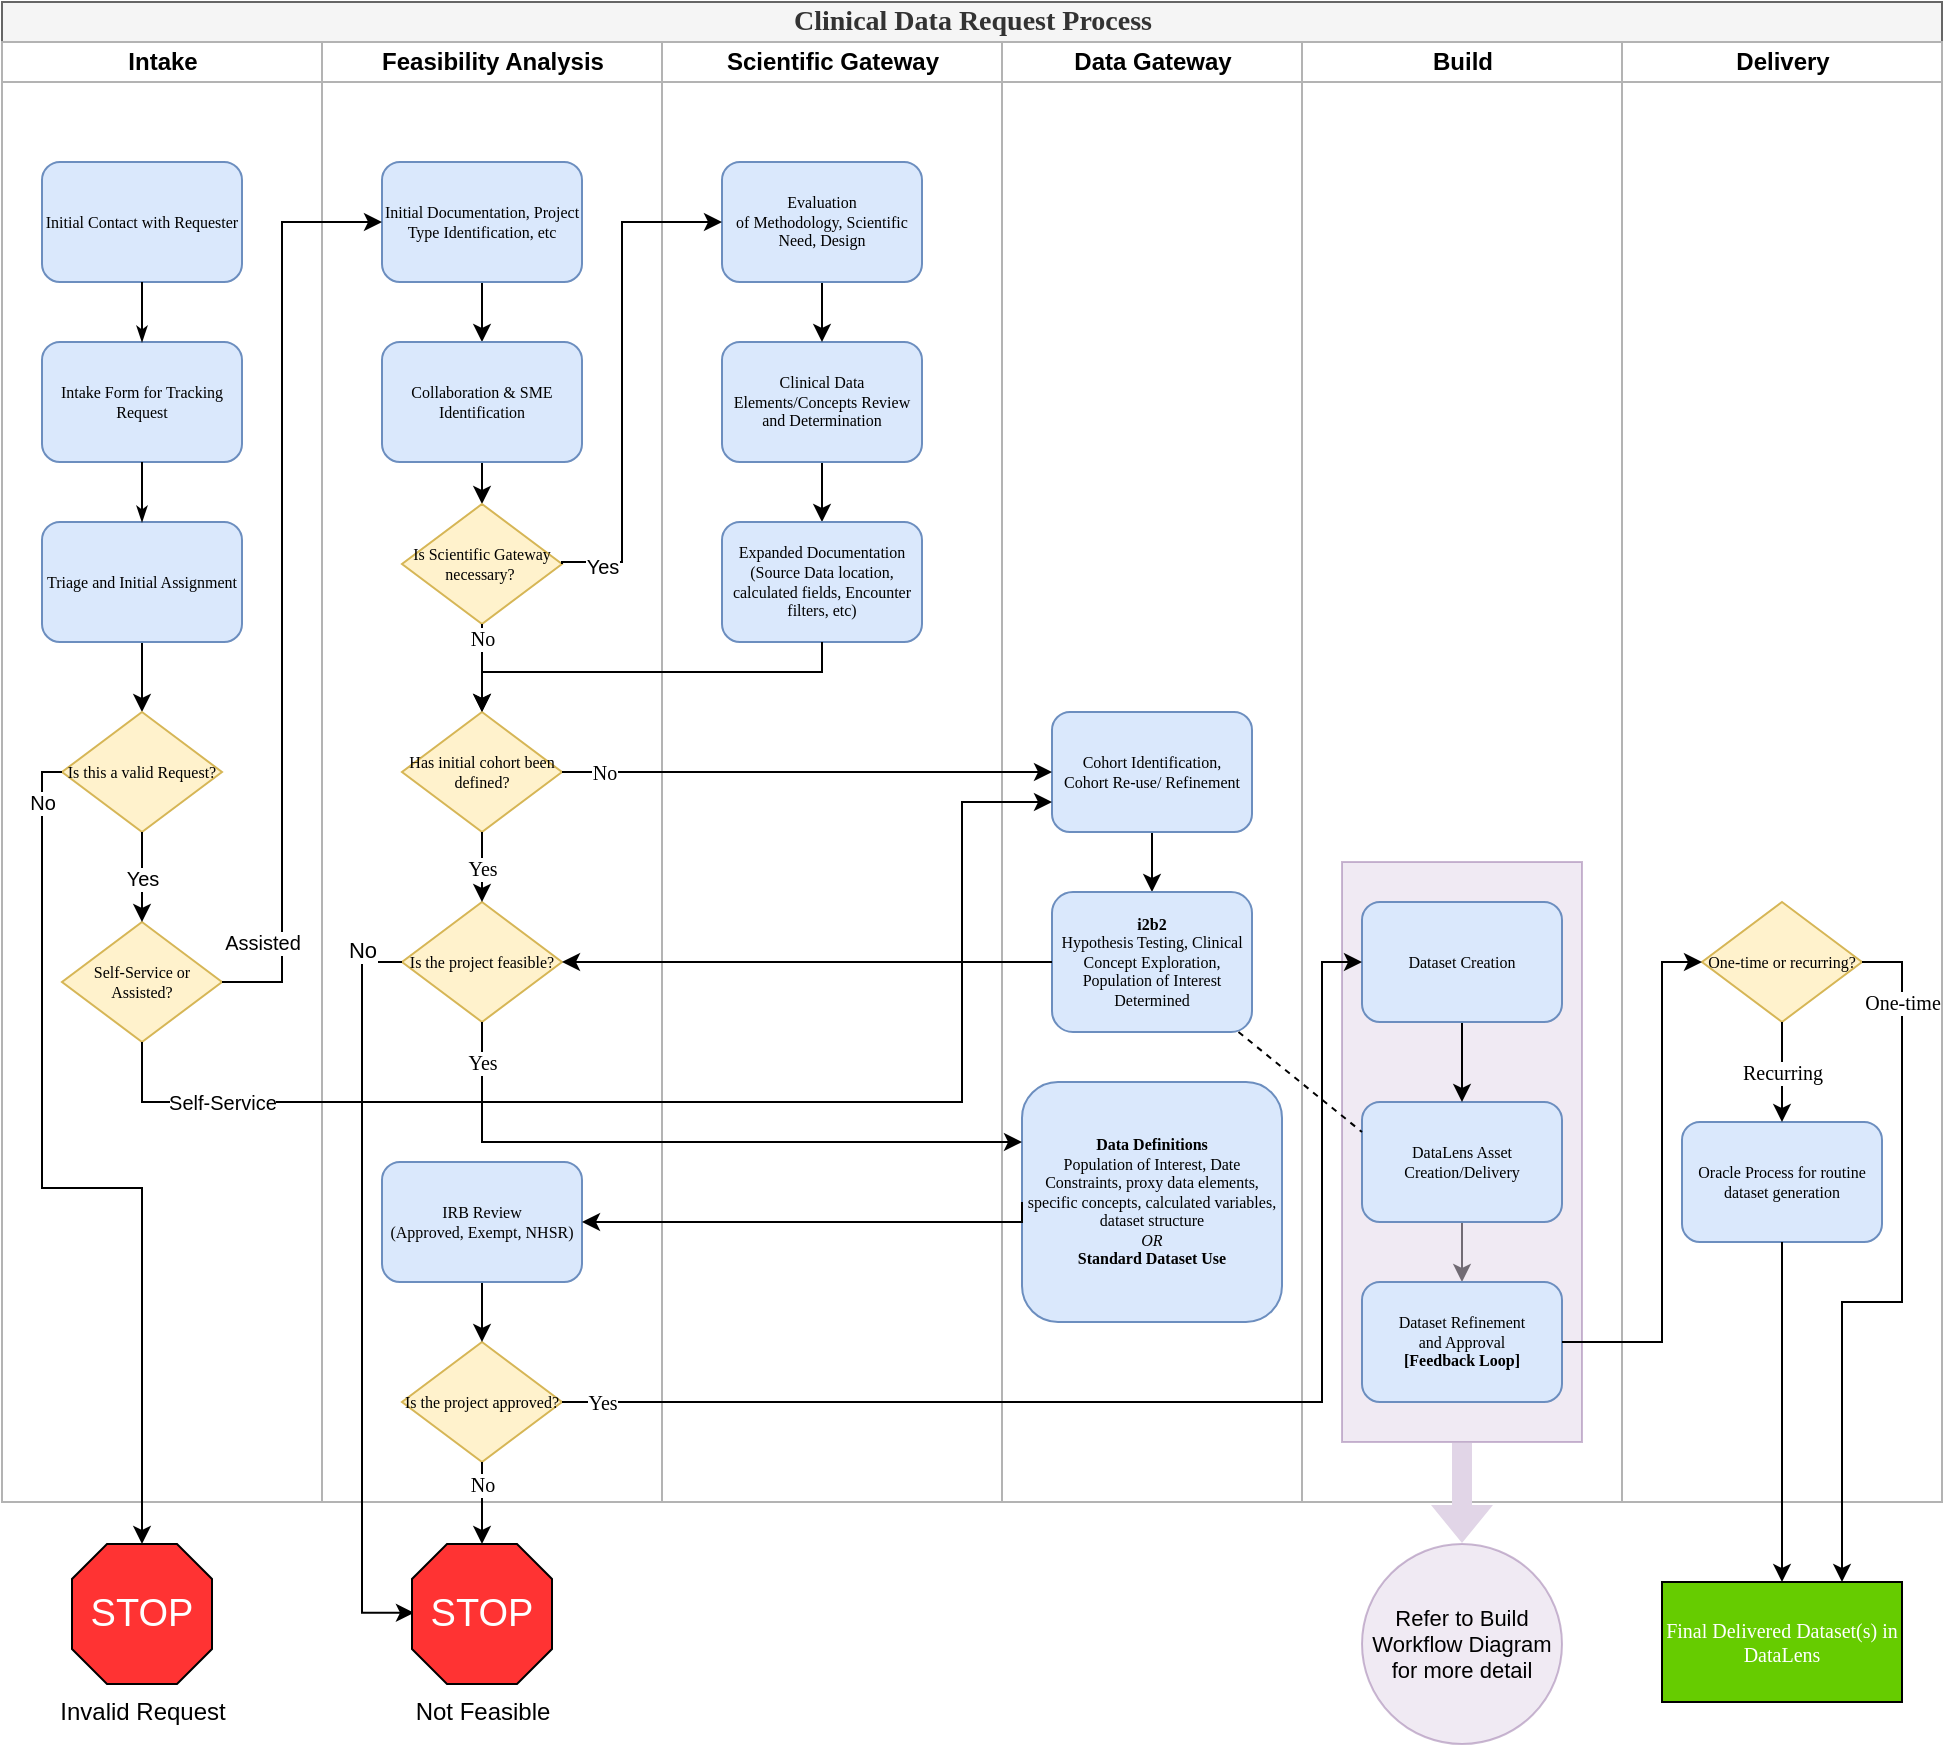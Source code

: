 <mxfile version="20.2.3" type="github" pages="4">
  <diagram name="Overall Workflow" id="74e2e168-ea6b-b213-b513-2b3c1d86103e">
    <mxGraphModel dx="1472" dy="1129" grid="1" gridSize="10" guides="1" tooltips="1" connect="1" arrows="1" fold="1" page="1" pageScale="1" pageWidth="1100" pageHeight="850" background="none" math="0" shadow="0">
      <root>
        <mxCell id="0" />
        <mxCell id="1" parent="0" />
        <mxCell id="77e6c97f196da883-1" value="Clinical Data Request Process" style="swimlane;html=1;childLayout=stackLayout;startSize=20;rounded=0;shadow=0;labelBackgroundColor=none;strokeWidth=1;fontFamily=Verdana;fontSize=14;align=center;fillColor=#f5f5f5;fontColor=#333333;strokeColor=#666666;" parent="1" vertex="1">
          <mxGeometry x="70" y="40" width="970" height="750" as="geometry" />
        </mxCell>
        <mxCell id="77e6c97f196da883-2" value="Intake" style="swimlane;html=1;startSize=20;strokeColor=#B3B3B3;fillStyle=solid;" parent="77e6c97f196da883-1" vertex="1">
          <mxGeometry y="20" width="160" height="730" as="geometry">
            <mxRectangle y="20" width="40" height="730" as="alternateBounds" />
          </mxGeometry>
        </mxCell>
        <mxCell id="77e6c97f196da883-8" value="Initial Contact with Requester" style="rounded=1;whiteSpace=wrap;html=1;shadow=0;labelBackgroundColor=none;strokeWidth=1;fontFamily=Verdana;fontSize=8;align=center;fillColor=#dae8fc;strokeColor=#6c8ebf;" parent="77e6c97f196da883-2" vertex="1">
          <mxGeometry x="20" y="60" width="100" height="60" as="geometry" />
        </mxCell>
        <mxCell id="77e6c97f196da883-9" value="Intake Form for Tracking Request" style="rounded=1;whiteSpace=wrap;html=1;shadow=0;labelBackgroundColor=none;strokeWidth=1;fontFamily=Verdana;fontSize=8;align=center;fillColor=#dae8fc;strokeColor=#6c8ebf;" parent="77e6c97f196da883-2" vertex="1">
          <mxGeometry x="20" y="150" width="100" height="60" as="geometry" />
        </mxCell>
        <mxCell id="77e6c97f196da883-26" style="edgeStyle=orthogonalEdgeStyle;rounded=1;html=1;labelBackgroundColor=none;startArrow=none;startFill=0;startSize=5;endArrow=classicThin;endFill=1;endSize=5;jettySize=auto;orthogonalLoop=1;strokeWidth=1;fontFamily=Verdana;fontSize=8;exitX=0.5;exitY=1;exitDx=0;exitDy=0;entryX=0.5;entryY=0;entryDx=0;entryDy=0;" parent="77e6c97f196da883-2" source="77e6c97f196da883-8" target="77e6c97f196da883-9" edge="1">
          <mxGeometry relative="1" as="geometry">
            <mxPoint x="190" y="95" as="targetPoint" />
          </mxGeometry>
        </mxCell>
        <mxCell id="ICng1ieGqrjUcXiE3lIN-3" style="edgeStyle=orthogonalEdgeStyle;rounded=0;orthogonalLoop=1;jettySize=auto;html=1;exitX=0.5;exitY=1;exitDx=0;exitDy=0;entryX=0.5;entryY=0;entryDx=0;entryDy=0;" parent="77e6c97f196da883-2" source="77e6c97f196da883-12" target="77e6c97f196da883-13" edge="1">
          <mxGeometry relative="1" as="geometry" />
        </mxCell>
        <mxCell id="77e6c97f196da883-12" value="Triage and Initial Assignment" style="rounded=1;whiteSpace=wrap;html=1;shadow=0;labelBackgroundColor=none;strokeWidth=1;fontFamily=Verdana;fontSize=8;align=center;fillColor=#dae8fc;strokeColor=#6c8ebf;" parent="77e6c97f196da883-2" vertex="1">
          <mxGeometry x="20" y="240" width="100" height="60" as="geometry" />
        </mxCell>
        <mxCell id="77e6c97f196da883-28" style="edgeStyle=orthogonalEdgeStyle;rounded=1;html=1;labelBackgroundColor=none;startArrow=none;startFill=0;startSize=5;endArrow=classicThin;endFill=1;endSize=5;jettySize=auto;orthogonalLoop=1;strokeWidth=1;fontFamily=Verdana;fontSize=8" parent="77e6c97f196da883-2" source="77e6c97f196da883-9" target="77e6c97f196da883-12" edge="1">
          <mxGeometry relative="1" as="geometry" />
        </mxCell>
        <mxCell id="77e6c97f196da883-13" value="Is this a valid Request?" style="rhombus;whiteSpace=wrap;html=1;rounded=0;shadow=0;labelBackgroundColor=none;strokeWidth=1;fontFamily=Verdana;fontSize=8;align=center;fillColor=#fff2cc;strokeColor=#d6b656;" parent="77e6c97f196da883-2" vertex="1">
          <mxGeometry x="30" y="335" width="80" height="60" as="geometry" />
        </mxCell>
        <mxCell id="_pnJBIeOAMV3EheFCgYe-14" value="Self-Service or Assisted?" style="rhombus;whiteSpace=wrap;html=1;rounded=0;shadow=0;labelBackgroundColor=none;strokeWidth=1;fontFamily=Verdana;fontSize=8;align=center;fillColor=#fff2cc;strokeColor=#d6b656;" parent="77e6c97f196da883-2" vertex="1">
          <mxGeometry x="30" y="440" width="80" height="60" as="geometry" />
        </mxCell>
        <mxCell id="_pnJBIeOAMV3EheFCgYe-15" value="" style="endArrow=classic;html=1;rounded=0;exitX=0.5;exitY=1;exitDx=0;exitDy=0;entryX=0.5;entryY=0;entryDx=0;entryDy=0;" parent="77e6c97f196da883-2" source="77e6c97f196da883-13" target="_pnJBIeOAMV3EheFCgYe-14" edge="1">
          <mxGeometry relative="1" as="geometry">
            <mxPoint x="60" y="410" as="sourcePoint" />
            <mxPoint x="160" y="410" as="targetPoint" />
          </mxGeometry>
        </mxCell>
        <mxCell id="_pnJBIeOAMV3EheFCgYe-16" value="Yes" style="edgeLabel;resizable=0;html=1;align=center;verticalAlign=middle;fontSize=10;" parent="_pnJBIeOAMV3EheFCgYe-15" connectable="0" vertex="1">
          <mxGeometry relative="1" as="geometry" />
        </mxCell>
        <mxCell id="77e6c97f196da883-3" value="Feasibility Analysis" style="swimlane;html=1;startSize=20;strokeColor=#B3B3B3;" parent="77e6c97f196da883-1" vertex="1">
          <mxGeometry x="160" y="20" width="170" height="730" as="geometry" />
        </mxCell>
        <mxCell id="ICng1ieGqrjUcXiE3lIN-17" value="" style="edgeStyle=orthogonalEdgeStyle;rounded=0;orthogonalLoop=1;jettySize=auto;html=1;" parent="77e6c97f196da883-3" source="77e6c97f196da883-15" target="ICng1ieGqrjUcXiE3lIN-16" edge="1">
          <mxGeometry relative="1" as="geometry" />
        </mxCell>
        <mxCell id="77e6c97f196da883-15" value="Initial Documentation, Project Type Identification, etc" style="rounded=1;whiteSpace=wrap;html=1;shadow=0;labelBackgroundColor=none;strokeWidth=1;fontFamily=Verdana;fontSize=8;align=center;fillColor=#dae8fc;strokeColor=#6c8ebf;" parent="77e6c97f196da883-3" vertex="1">
          <mxGeometry x="30" y="60" width="100" height="60" as="geometry" />
        </mxCell>
        <mxCell id="ICng1ieGqrjUcXiE3lIN-19" value="" style="edgeStyle=orthogonalEdgeStyle;rounded=0;orthogonalLoop=1;jettySize=auto;html=1;entryX=0.5;entryY=0;entryDx=0;entryDy=0;" parent="77e6c97f196da883-3" source="ICng1ieGqrjUcXiE3lIN-16" target="ICng1ieGqrjUcXiE3lIN-28" edge="1">
          <mxGeometry relative="1" as="geometry">
            <mxPoint x="80" y="240" as="targetPoint" />
          </mxGeometry>
        </mxCell>
        <mxCell id="ICng1ieGqrjUcXiE3lIN-16" value="Collaboration &amp;amp; SME Identification" style="rounded=1;whiteSpace=wrap;html=1;shadow=0;labelBackgroundColor=none;strokeWidth=1;fontFamily=Verdana;fontSize=8;align=center;fillColor=#dae8fc;strokeColor=#6c8ebf;" parent="77e6c97f196da883-3" vertex="1">
          <mxGeometry x="30" y="150" width="100" height="60" as="geometry" />
        </mxCell>
        <mxCell id="ICng1ieGqrjUcXiE3lIN-28" value="Is Scientific Gateway necessary?&amp;nbsp;" style="rhombus;whiteSpace=wrap;html=1;rounded=0;shadow=0;labelBackgroundColor=none;strokeWidth=1;fontFamily=Verdana;fontSize=8;align=center;fillColor=#fff2cc;strokeColor=#d6b656;" parent="77e6c97f196da883-3" vertex="1">
          <mxGeometry x="40" y="231" width="80" height="60" as="geometry" />
        </mxCell>
        <mxCell id="ICng1ieGqrjUcXiE3lIN-37" value="" style="endArrow=classic;html=1;rounded=0;fontFamily=Verdana;fontSize=8;exitX=0.5;exitY=1;exitDx=0;exitDy=0;entryX=0.5;entryY=0;entryDx=0;entryDy=0;" parent="77e6c97f196da883-3" source="ICng1ieGqrjUcXiE3lIN-28" target="ICng1ieGqrjUcXiE3lIN-41" edge="1">
          <mxGeometry relative="1" as="geometry">
            <mxPoint x="70" y="420" as="sourcePoint" />
            <mxPoint x="80" y="350" as="targetPoint" />
          </mxGeometry>
        </mxCell>
        <mxCell id="ICng1ieGqrjUcXiE3lIN-38" value="No" style="edgeLabel;resizable=0;html=1;align=center;verticalAlign=middle;fontFamily=Verdana;fontSize=10;" parent="ICng1ieGqrjUcXiE3lIN-37" connectable="0" vertex="1">
          <mxGeometry relative="1" as="geometry">
            <mxPoint y="-15" as="offset" />
          </mxGeometry>
        </mxCell>
        <mxCell id="ICng1ieGqrjUcXiE3lIN-41" value="Has initial cohort been defined?" style="rhombus;whiteSpace=wrap;html=1;rounded=0;shadow=0;labelBackgroundColor=none;strokeWidth=1;fontFamily=Verdana;fontSize=8;align=center;fillColor=#fff2cc;strokeColor=#d6b656;" parent="77e6c97f196da883-3" vertex="1">
          <mxGeometry x="40" y="335" width="80" height="60" as="geometry" />
        </mxCell>
        <mxCell id="ICng1ieGqrjUcXiE3lIN-47" value="Is the project feasible?" style="rhombus;whiteSpace=wrap;html=1;rounded=0;shadow=0;labelBackgroundColor=none;strokeWidth=1;fontFamily=Verdana;fontSize=8;align=center;fillColor=#fff2cc;strokeColor=#d6b656;" parent="77e6c97f196da883-3" vertex="1">
          <mxGeometry x="40" y="430" width="80" height="60" as="geometry" />
        </mxCell>
        <mxCell id="ICng1ieGqrjUcXiE3lIN-49" value="" style="endArrow=classic;html=1;rounded=0;fontFamily=Verdana;fontSize=8;exitX=0.5;exitY=1;exitDx=0;exitDy=0;" parent="77e6c97f196da883-3" source="ICng1ieGqrjUcXiE3lIN-41" target="ICng1ieGqrjUcXiE3lIN-47" edge="1">
          <mxGeometry relative="1" as="geometry">
            <mxPoint x="90" y="440" as="sourcePoint" />
            <mxPoint x="190" y="440" as="targetPoint" />
          </mxGeometry>
        </mxCell>
        <mxCell id="ICng1ieGqrjUcXiE3lIN-50" value="Yes" style="edgeLabel;resizable=0;html=1;align=center;verticalAlign=middle;fontFamily=Verdana;fontSize=10;" parent="ICng1ieGqrjUcXiE3lIN-49" connectable="0" vertex="1">
          <mxGeometry relative="1" as="geometry" />
        </mxCell>
        <mxCell id="ICng1ieGqrjUcXiE3lIN-59" value="Is the project approved?" style="rhombus;whiteSpace=wrap;html=1;rounded=0;shadow=0;labelBackgroundColor=none;strokeWidth=1;fontFamily=Verdana;fontSize=8;align=center;fillColor=#fff2cc;strokeColor=#d6b656;" parent="77e6c97f196da883-3" vertex="1">
          <mxGeometry x="40" y="650" width="80" height="60" as="geometry" />
        </mxCell>
        <mxCell id="ICng1ieGqrjUcXiE3lIN-62" value="" style="edgeStyle=orthogonalEdgeStyle;rounded=0;orthogonalLoop=1;jettySize=auto;html=1;fontFamily=Verdana;fontSize=8;" parent="77e6c97f196da883-3" source="ICng1ieGqrjUcXiE3lIN-60" target="ICng1ieGqrjUcXiE3lIN-59" edge="1">
          <mxGeometry relative="1" as="geometry" />
        </mxCell>
        <mxCell id="ICng1ieGqrjUcXiE3lIN-60" value="IRB Review&lt;br&gt;(Approved, Exempt, NHSR)" style="rounded=1;whiteSpace=wrap;html=1;shadow=0;labelBackgroundColor=none;strokeWidth=1;fontFamily=Verdana;fontSize=8;align=center;fillColor=#dae8fc;strokeColor=#6c8ebf;" parent="77e6c97f196da883-3" vertex="1">
          <mxGeometry x="30" y="560" width="100" height="60" as="geometry" />
        </mxCell>
        <mxCell id="77e6c97f196da883-4" value="Scientific Gateway" style="swimlane;html=1;startSize=20;strokeColor=#B3B3B3;" parent="77e6c97f196da883-1" vertex="1">
          <mxGeometry x="330" y="20" width="170" height="730" as="geometry" />
        </mxCell>
        <mxCell id="ICng1ieGqrjUcXiE3lIN-26" value="" style="edgeStyle=orthogonalEdgeStyle;rounded=0;orthogonalLoop=1;jettySize=auto;html=1;" parent="77e6c97f196da883-4" source="ICng1ieGqrjUcXiE3lIN-22" target="ICng1ieGqrjUcXiE3lIN-25" edge="1">
          <mxGeometry relative="1" as="geometry" />
        </mxCell>
        <mxCell id="ICng1ieGqrjUcXiE3lIN-22" value="Clinical Data Elements/Concepts Review and Determination" style="rounded=1;whiteSpace=wrap;html=1;shadow=0;labelBackgroundColor=none;strokeWidth=1;fontFamily=Verdana;fontSize=8;align=center;fillColor=#dae8fc;strokeColor=#6c8ebf;" parent="77e6c97f196da883-4" vertex="1">
          <mxGeometry x="30" y="150" width="100" height="60" as="geometry" />
        </mxCell>
        <mxCell id="ICng1ieGqrjUcXiE3lIN-25" value="Expanded Documentation&lt;br&gt;(Source Data location, calculated fields, Encounter filters, etc)" style="rounded=1;whiteSpace=wrap;html=1;shadow=0;labelBackgroundColor=none;strokeWidth=1;fontFamily=Verdana;fontSize=8;align=center;fillColor=#dae8fc;strokeColor=#6c8ebf;" parent="77e6c97f196da883-4" vertex="1">
          <mxGeometry x="30" y="240" width="100" height="60" as="geometry" />
        </mxCell>
        <mxCell id="ICng1ieGqrjUcXiE3lIN-33" value="" style="edgeStyle=orthogonalEdgeStyle;rounded=0;orthogonalLoop=1;jettySize=auto;html=1;fontFamily=Verdana;fontSize=8;" parent="77e6c97f196da883-4" source="ICng1ieGqrjUcXiE3lIN-29" target="ICng1ieGqrjUcXiE3lIN-22" edge="1">
          <mxGeometry relative="1" as="geometry" />
        </mxCell>
        <mxCell id="ICng1ieGqrjUcXiE3lIN-29" value="&lt;p style=&quot;margin-top: 0pt; margin-bottom: 0pt; margin-left: 0in; direction: ltr; unicode-bidi: embed; word-break: normal;&quot;&gt;&lt;font style=&quot;font-size: 8px;&quot;&gt;Evaluation&lt;br&gt;of Methodology, Scientific Need, Design&lt;/font&gt;&lt;/p&gt;" style="rounded=1;whiteSpace=wrap;html=1;shadow=0;labelBackgroundColor=none;strokeWidth=1;fontFamily=Verdana;fontSize=8;align=center;fillColor=#dae8fc;strokeColor=#6c8ebf;" parent="77e6c97f196da883-4" vertex="1">
          <mxGeometry x="30" y="60" width="100" height="60" as="geometry" />
        </mxCell>
        <mxCell id="77e6c97f196da883-5" value="Data Gateway" style="swimlane;html=1;startSize=20;strokeColor=#B3B3B3;" parent="77e6c97f196da883-1" vertex="1">
          <mxGeometry x="500" y="20" width="150" height="730" as="geometry" />
        </mxCell>
        <mxCell id="ICng1ieGqrjUcXiE3lIN-46" value="" style="edgeStyle=orthogonalEdgeStyle;rounded=0;orthogonalLoop=1;jettySize=auto;html=1;fontFamily=Verdana;fontSize=8;" parent="77e6c97f196da883-5" source="ICng1ieGqrjUcXiE3lIN-39" target="ICng1ieGqrjUcXiE3lIN-45" edge="1">
          <mxGeometry relative="1" as="geometry" />
        </mxCell>
        <mxCell id="ICng1ieGqrjUcXiE3lIN-39" value="Cohort Identification,&lt;br&gt;Cohort Re-use/ Refinement" style="rounded=1;whiteSpace=wrap;html=1;shadow=0;labelBackgroundColor=none;strokeWidth=1;fontFamily=Verdana;fontSize=8;align=center;fillColor=#dae8fc;strokeColor=#6c8ebf;" parent="77e6c97f196da883-5" vertex="1">
          <mxGeometry x="25" y="335" width="100" height="60" as="geometry" />
        </mxCell>
        <mxCell id="ICng1ieGqrjUcXiE3lIN-45" value="&lt;b&gt;i2b2 &lt;/b&gt;&lt;br&gt;Hypothesis Testing, Clinical Concept Exploration, Population of Interest Determined" style="rounded=1;whiteSpace=wrap;html=1;shadow=0;labelBackgroundColor=none;strokeWidth=1;fontFamily=Verdana;fontSize=8;align=center;fillColor=#dae8fc;strokeColor=#6c8ebf;" parent="77e6c97f196da883-5" vertex="1">
          <mxGeometry x="25" y="425" width="100" height="70" as="geometry" />
        </mxCell>
        <mxCell id="ICng1ieGqrjUcXiE3lIN-55" value="&lt;b&gt;Data Definitions&lt;/b&gt;&lt;br&gt;Population of Interest, Date Constraints, proxy data elements, specific concepts, calculated variables, dataset structure&lt;br&gt;&lt;i&gt;OR&lt;/i&gt;&lt;br&gt;&lt;b&gt;Standard Dataset Use&lt;/b&gt;" style="rounded=1;whiteSpace=wrap;html=1;shadow=0;labelBackgroundColor=none;strokeWidth=1;fontFamily=Verdana;fontSize=8;align=center;fillColor=#dae8fc;strokeColor=#6c8ebf;" parent="77e6c97f196da883-5" vertex="1">
          <mxGeometry x="10" y="520" width="130" height="120" as="geometry" />
        </mxCell>
        <mxCell id="77e6c97f196da883-6" value="Build" style="swimlane;html=1;startSize=20;strokeColor=#B3B3B3;" parent="77e6c97f196da883-1" vertex="1">
          <mxGeometry x="650" y="20" width="160" height="730" as="geometry" />
        </mxCell>
        <mxCell id="ICng1ieGqrjUcXiE3lIN-76" value="" style="edgeStyle=orthogonalEdgeStyle;rounded=0;orthogonalLoop=1;jettySize=auto;html=1;fontFamily=Verdana;fontSize=8;" parent="77e6c97f196da883-6" source="ICng1ieGqrjUcXiE3lIN-65" target="ICng1ieGqrjUcXiE3lIN-75" edge="1">
          <mxGeometry relative="1" as="geometry" />
        </mxCell>
        <mxCell id="Co1qwD8KeL7HL2fnkDNT-9" value="" style="rounded=0;whiteSpace=wrap;html=1;fontSize=19;fillColor=#e1d5e7;opacity=50;strokeColor=#9673a6;" parent="77e6c97f196da883-6" vertex="1">
          <mxGeometry x="20" y="410" width="120" height="290" as="geometry" />
        </mxCell>
        <mxCell id="ICng1ieGqrjUcXiE3lIN-65" value="DataLens Asset Creation/Delivery" style="rounded=1;whiteSpace=wrap;html=1;shadow=0;labelBackgroundColor=none;strokeWidth=1;fontFamily=Verdana;fontSize=8;align=center;fillColor=#dae8fc;strokeColor=#6c8ebf;" parent="77e6c97f196da883-6" vertex="1">
          <mxGeometry x="30" y="530" width="100" height="60" as="geometry" />
        </mxCell>
        <mxCell id="ICng1ieGqrjUcXiE3lIN-74" value="" style="edgeStyle=orthogonalEdgeStyle;rounded=0;orthogonalLoop=1;jettySize=auto;html=1;fontFamily=Verdana;fontSize=8;" parent="77e6c97f196da883-6" source="ICng1ieGqrjUcXiE3lIN-73" target="ICng1ieGqrjUcXiE3lIN-65" edge="1">
          <mxGeometry relative="1" as="geometry" />
        </mxCell>
        <mxCell id="ICng1ieGqrjUcXiE3lIN-73" value="Dataset Creation" style="rounded=1;whiteSpace=wrap;html=1;shadow=0;labelBackgroundColor=none;strokeWidth=1;fontFamily=Verdana;fontSize=8;align=center;fillColor=#dae8fc;strokeColor=#6c8ebf;" parent="77e6c97f196da883-6" vertex="1">
          <mxGeometry x="30" y="430" width="100" height="60" as="geometry" />
        </mxCell>
        <mxCell id="ICng1ieGqrjUcXiE3lIN-75" value="Dataset Refinement &lt;br&gt;and Approval&lt;br&gt;&lt;b&gt;[Feedback Loop]&lt;/b&gt;" style="rounded=1;whiteSpace=wrap;html=1;shadow=0;labelBackgroundColor=none;strokeWidth=1;fontFamily=Verdana;fontSize=8;align=center;fillColor=#dae8fc;strokeColor=#6c8ebf;" parent="77e6c97f196da883-6" vertex="1">
          <mxGeometry x="30" y="620" width="100" height="60" as="geometry" />
        </mxCell>
        <mxCell id="77e6c97f196da883-7" value="Delivery" style="swimlane;html=1;startSize=20;strokeColor=#B3B3B3;" parent="77e6c97f196da883-1" vertex="1">
          <mxGeometry x="810" y="20" width="160" height="730" as="geometry" />
        </mxCell>
        <mxCell id="ICng1ieGqrjUcXiE3lIN-77" value="Oracle Process for routine dataset generation" style="rounded=1;whiteSpace=wrap;html=1;shadow=0;labelBackgroundColor=none;strokeWidth=1;fontFamily=Verdana;fontSize=8;align=center;fillColor=#dae8fc;strokeColor=#6c8ebf;" parent="77e6c97f196da883-7" vertex="1">
          <mxGeometry x="30" y="540" width="100" height="60" as="geometry" />
        </mxCell>
        <mxCell id="ICng1ieGqrjUcXiE3lIN-79" value="One-time or recurring?" style="rhombus;whiteSpace=wrap;html=1;rounded=0;shadow=0;labelBackgroundColor=none;strokeWidth=1;fontFamily=Verdana;fontSize=8;align=center;fillColor=#fff2cc;strokeColor=#d6b656;" parent="77e6c97f196da883-7" vertex="1">
          <mxGeometry x="40" y="430" width="80" height="60" as="geometry" />
        </mxCell>
        <mxCell id="ICng1ieGqrjUcXiE3lIN-81" value="" style="endArrow=classic;html=1;rounded=0;fontFamily=Verdana;fontSize=8;exitX=0.5;exitY=1;exitDx=0;exitDy=0;entryX=0.5;entryY=0;entryDx=0;entryDy=0;" parent="77e6c97f196da883-7" source="ICng1ieGqrjUcXiE3lIN-79" target="ICng1ieGqrjUcXiE3lIN-77" edge="1">
          <mxGeometry relative="1" as="geometry">
            <mxPoint x="-230" y="490" as="sourcePoint" />
            <mxPoint x="-130" y="490" as="targetPoint" />
          </mxGeometry>
        </mxCell>
        <mxCell id="ICng1ieGqrjUcXiE3lIN-82" value="Recurring" style="edgeLabel;resizable=0;html=1;align=center;verticalAlign=middle;fontFamily=Verdana;fontSize=10;fillColor=#FFFFFF;" parent="ICng1ieGqrjUcXiE3lIN-81" connectable="0" vertex="1">
          <mxGeometry relative="1" as="geometry" />
        </mxCell>
        <mxCell id="ICng1ieGqrjUcXiE3lIN-31" value="" style="endArrow=classic;html=1;rounded=0;exitX=1;exitY=0.5;exitDx=0;exitDy=0;entryX=0;entryY=0.5;entryDx=0;entryDy=0;edgeStyle=orthogonalEdgeStyle;" parent="77e6c97f196da883-1" source="ICng1ieGqrjUcXiE3lIN-28" target="ICng1ieGqrjUcXiE3lIN-29" edge="1">
          <mxGeometry relative="1" as="geometry">
            <mxPoint x="340" y="300" as="sourcePoint" />
            <mxPoint x="440" y="300" as="targetPoint" />
            <Array as="points">
              <mxPoint x="280" y="280" />
              <mxPoint x="310" y="280" />
              <mxPoint x="310" y="110" />
            </Array>
          </mxGeometry>
        </mxCell>
        <mxCell id="ICng1ieGqrjUcXiE3lIN-32" value="Yes" style="edgeLabel;resizable=0;html=1;align=center;verticalAlign=middle;fontSize=10;" parent="ICng1ieGqrjUcXiE3lIN-31" connectable="0" vertex="1">
          <mxGeometry relative="1" as="geometry">
            <mxPoint x="-10" y="96" as="offset" />
          </mxGeometry>
        </mxCell>
        <mxCell id="ICng1ieGqrjUcXiE3lIN-40" style="edgeStyle=orthogonalEdgeStyle;rounded=0;orthogonalLoop=1;jettySize=auto;html=1;exitX=0.5;exitY=1;exitDx=0;exitDy=0;entryX=0.5;entryY=0;entryDx=0;entryDy=0;fontFamily=Verdana;fontSize=8;" parent="77e6c97f196da883-1" source="ICng1ieGqrjUcXiE3lIN-25" target="ICng1ieGqrjUcXiE3lIN-41" edge="1">
          <mxGeometry relative="1" as="geometry">
            <Array as="points">
              <mxPoint x="410" y="335" />
              <mxPoint x="240" y="335" />
            </Array>
          </mxGeometry>
        </mxCell>
        <mxCell id="ICng1ieGqrjUcXiE3lIN-43" style="edgeStyle=orthogonalEdgeStyle;rounded=0;orthogonalLoop=1;jettySize=auto;html=1;exitX=1;exitY=0.5;exitDx=0;exitDy=0;fontFamily=Verdana;fontSize=8;entryX=0;entryY=0.5;entryDx=0;entryDy=0;" parent="77e6c97f196da883-1" source="ICng1ieGqrjUcXiE3lIN-41" target="ICng1ieGqrjUcXiE3lIN-39" edge="1">
          <mxGeometry relative="1" as="geometry">
            <Array as="points">
              <mxPoint x="510" y="385" />
              <mxPoint x="510" y="385" />
            </Array>
          </mxGeometry>
        </mxCell>
        <mxCell id="ICng1ieGqrjUcXiE3lIN-44" value="No" style="edgeLabel;html=1;align=center;verticalAlign=middle;resizable=0;points=[];fontSize=10;fontFamily=Verdana;" parent="ICng1ieGqrjUcXiE3lIN-43" vertex="1" connectable="0">
          <mxGeometry x="-0.41" y="-1" relative="1" as="geometry">
            <mxPoint x="-52" y="-1" as="offset" />
          </mxGeometry>
        </mxCell>
        <mxCell id="ICng1ieGqrjUcXiE3lIN-51" style="edgeStyle=orthogonalEdgeStyle;rounded=0;orthogonalLoop=1;jettySize=auto;html=1;exitX=0;exitY=0.5;exitDx=0;exitDy=0;entryX=1;entryY=0.5;entryDx=0;entryDy=0;fontFamily=Verdana;fontSize=8;" parent="77e6c97f196da883-1" source="ICng1ieGqrjUcXiE3lIN-45" target="ICng1ieGqrjUcXiE3lIN-47" edge="1">
          <mxGeometry relative="1" as="geometry" />
        </mxCell>
        <mxCell id="ICng1ieGqrjUcXiE3lIN-57" value="" style="endArrow=classic;html=1;rounded=0;fontFamily=Verdana;fontSize=8;exitX=0.5;exitY=1;exitDx=0;exitDy=0;entryX=0;entryY=0.25;entryDx=0;entryDy=0;edgeStyle=orthogonalEdgeStyle;" parent="77e6c97f196da883-1" source="ICng1ieGqrjUcXiE3lIN-47" target="ICng1ieGqrjUcXiE3lIN-55" edge="1">
          <mxGeometry relative="1" as="geometry">
            <mxPoint x="250" y="460" as="sourcePoint" />
            <mxPoint x="350" y="460" as="targetPoint" />
          </mxGeometry>
        </mxCell>
        <mxCell id="ICng1ieGqrjUcXiE3lIN-58" value="Yes" style="edgeLabel;resizable=0;html=1;align=center;verticalAlign=middle;fontFamily=Verdana;fontSize=10;" parent="ICng1ieGqrjUcXiE3lIN-57" connectable="0" vertex="1">
          <mxGeometry relative="1" as="geometry">
            <mxPoint x="-105" y="-40" as="offset" />
          </mxGeometry>
        </mxCell>
        <mxCell id="ICng1ieGqrjUcXiE3lIN-69" value="" style="endArrow=classic;html=1;rounded=0;fontFamily=Verdana;fontSize=8;exitX=1;exitY=0.5;exitDx=0;exitDy=0;entryX=0;entryY=0.5;entryDx=0;entryDy=0;edgeStyle=orthogonalEdgeStyle;" parent="77e6c97f196da883-1" source="ICng1ieGqrjUcXiE3lIN-59" target="ICng1ieGqrjUcXiE3lIN-73" edge="1">
          <mxGeometry relative="1" as="geometry">
            <mxPoint x="370" y="690" as="sourcePoint" />
            <mxPoint x="470" y="690" as="targetPoint" />
            <Array as="points">
              <mxPoint x="660" y="700" />
              <mxPoint x="660" y="480" />
            </Array>
          </mxGeometry>
        </mxCell>
        <mxCell id="ICng1ieGqrjUcXiE3lIN-70" value="Yes" style="edgeLabel;resizable=0;html=1;align=center;verticalAlign=middle;fontFamily=Verdana;fontSize=10;" parent="ICng1ieGqrjUcXiE3lIN-69" connectable="0" vertex="1">
          <mxGeometry relative="1" as="geometry">
            <mxPoint x="-290" as="offset" />
          </mxGeometry>
        </mxCell>
        <mxCell id="ICng1ieGqrjUcXiE3lIN-72" value="" style="endArrow=none;dashed=1;html=1;rounded=0;fontFamily=Verdana;fontSize=8;entryX=0;entryY=0.25;entryDx=0;entryDy=0;" parent="77e6c97f196da883-1" source="ICng1ieGqrjUcXiE3lIN-45" target="ICng1ieGqrjUcXiE3lIN-65" edge="1">
          <mxGeometry width="50" height="50" relative="1" as="geometry">
            <mxPoint x="570" y="400" as="sourcePoint" />
            <mxPoint x="620" y="350" as="targetPoint" />
          </mxGeometry>
        </mxCell>
        <mxCell id="ICng1ieGqrjUcXiE3lIN-80" style="edgeStyle=orthogonalEdgeStyle;rounded=0;orthogonalLoop=1;jettySize=auto;html=1;exitX=1;exitY=0.5;exitDx=0;exitDy=0;entryX=0;entryY=0.5;entryDx=0;entryDy=0;fontFamily=Verdana;fontSize=8;" parent="77e6c97f196da883-1" source="ICng1ieGqrjUcXiE3lIN-75" target="ICng1ieGqrjUcXiE3lIN-79" edge="1">
          <mxGeometry relative="1" as="geometry">
            <Array as="points">
              <mxPoint x="830" y="670" />
              <mxPoint x="830" y="480" />
            </Array>
          </mxGeometry>
        </mxCell>
        <mxCell id="_pnJBIeOAMV3EheFCgYe-17" value="" style="endArrow=classic;html=1;rounded=0;exitX=1;exitY=0.5;exitDx=0;exitDy=0;entryX=0;entryY=0.5;entryDx=0;entryDy=0;edgeStyle=orthogonalEdgeStyle;" parent="77e6c97f196da883-1" source="_pnJBIeOAMV3EheFCgYe-14" target="77e6c97f196da883-15" edge="1">
          <mxGeometry relative="1" as="geometry">
            <mxPoint x="100" y="510" as="sourcePoint" />
            <mxPoint x="200" y="510" as="targetPoint" />
            <Array as="points">
              <mxPoint x="140" y="490" />
              <mxPoint x="140" y="110" />
            </Array>
          </mxGeometry>
        </mxCell>
        <mxCell id="_pnJBIeOAMV3EheFCgYe-18" value="Assisted" style="edgeLabel;resizable=0;html=1;align=center;verticalAlign=middle;fontSize=10;" parent="_pnJBIeOAMV3EheFCgYe-17" connectable="0" vertex="1">
          <mxGeometry relative="1" as="geometry">
            <mxPoint x="-10" y="180" as="offset" />
          </mxGeometry>
        </mxCell>
        <mxCell id="_pnJBIeOAMV3EheFCgYe-19" value="" style="endArrow=classic;html=1;rounded=0;exitX=0.5;exitY=1;exitDx=0;exitDy=0;entryX=0;entryY=0.75;entryDx=0;entryDy=0;edgeStyle=orthogonalEdgeStyle;" parent="77e6c97f196da883-1" source="_pnJBIeOAMV3EheFCgYe-14" target="ICng1ieGqrjUcXiE3lIN-39" edge="1">
          <mxGeometry relative="1" as="geometry">
            <mxPoint x="80" y="550" as="sourcePoint" />
            <mxPoint x="180" y="550" as="targetPoint" />
            <Array as="points">
              <mxPoint x="70" y="550" />
              <mxPoint x="480" y="550" />
              <mxPoint x="480" y="400" />
            </Array>
          </mxGeometry>
        </mxCell>
        <mxCell id="_pnJBIeOAMV3EheFCgYe-20" value="Self-Service" style="edgeLabel;resizable=0;html=1;align=center;verticalAlign=middle;fontSize=10;" parent="_pnJBIeOAMV3EheFCgYe-19" connectable="0" vertex="1">
          <mxGeometry relative="1" as="geometry">
            <mxPoint x="-248" as="offset" />
          </mxGeometry>
        </mxCell>
        <mxCell id="_pnJBIeOAMV3EheFCgYe-21" style="edgeStyle=orthogonalEdgeStyle;rounded=0;orthogonalLoop=1;jettySize=auto;html=1;exitX=0;exitY=0.5;exitDx=0;exitDy=0;entryX=1;entryY=0.5;entryDx=0;entryDy=0;fontSize=10;fontColor=#FFFFFF;" parent="77e6c97f196da883-1" source="ICng1ieGqrjUcXiE3lIN-55" target="ICng1ieGqrjUcXiE3lIN-60" edge="1">
          <mxGeometry relative="1" as="geometry">
            <Array as="points">
              <mxPoint x="510" y="610" />
            </Array>
          </mxGeometry>
        </mxCell>
        <mxCell id="ICng1ieGqrjUcXiE3lIN-4" value="" style="endArrow=classic;html=1;rounded=0;exitX=0;exitY=0.5;exitDx=0;exitDy=0;entryX=0.5;entryY=0;entryDx=0;entryDy=0;entryPerimeter=0;edgeStyle=orthogonalEdgeStyle;" parent="1" source="77e6c97f196da883-13" target="ICng1ieGqrjUcXiE3lIN-2" edge="1">
          <mxGeometry relative="1" as="geometry">
            <mxPoint x="110" y="520" as="sourcePoint" />
            <mxPoint x="210" y="520" as="targetPoint" />
          </mxGeometry>
        </mxCell>
        <mxCell id="ICng1ieGqrjUcXiE3lIN-5" value="No" style="edgeLabel;resizable=0;html=1;align=center;verticalAlign=middle;fontSize=10;" parent="ICng1ieGqrjUcXiE3lIN-4" connectable="0" vertex="1">
          <mxGeometry relative="1" as="geometry">
            <mxPoint x="-5" y="-193" as="offset" />
          </mxGeometry>
        </mxCell>
        <mxCell id="ICng1ieGqrjUcXiE3lIN-67" value="" style="endArrow=classic;html=1;rounded=0;fontFamily=Verdana;fontSize=8;exitX=0.5;exitY=1;exitDx=0;exitDy=0;" parent="1" source="ICng1ieGqrjUcXiE3lIN-59" target="Co1qwD8KeL7HL2fnkDNT-5" edge="1">
          <mxGeometry relative="1" as="geometry">
            <mxPoint x="310" y="650" as="sourcePoint" />
            <mxPoint x="310" y="825" as="targetPoint" />
          </mxGeometry>
        </mxCell>
        <mxCell id="ICng1ieGqrjUcXiE3lIN-68" value="No" style="edgeLabel;resizable=0;html=1;align=center;verticalAlign=middle;fontFamily=Verdana;fontSize=10;" parent="ICng1ieGqrjUcXiE3lIN-67" connectable="0" vertex="1">
          <mxGeometry relative="1" as="geometry">
            <mxPoint y="-10" as="offset" />
          </mxGeometry>
        </mxCell>
        <mxCell id="ICng1ieGqrjUcXiE3lIN-78" value="&lt;font color=&quot;#ffffff&quot; style=&quot;font-size: 10px;&quot;&gt;Final Delivered Dataset(s) in DataLens&lt;/font&gt;" style="rounded=0;whiteSpace=wrap;html=1;fontFamily=Verdana;fontSize=8;fillColor=#66CC00;" parent="1" vertex="1">
          <mxGeometry x="900" y="830" width="120" height="60" as="geometry" />
        </mxCell>
        <mxCell id="ICng1ieGqrjUcXiE3lIN-83" style="edgeStyle=orthogonalEdgeStyle;rounded=0;orthogonalLoop=1;jettySize=auto;html=1;exitX=0.5;exitY=1;exitDx=0;exitDy=0;entryX=0.5;entryY=0;entryDx=0;entryDy=0;fontFamily=Verdana;fontSize=8;" parent="1" source="ICng1ieGqrjUcXiE3lIN-77" target="ICng1ieGqrjUcXiE3lIN-78" edge="1">
          <mxGeometry relative="1" as="geometry" />
        </mxCell>
        <mxCell id="ICng1ieGqrjUcXiE3lIN-84" value="" style="endArrow=classic;html=1;rounded=0;fontFamily=Verdana;fontSize=8;exitX=1;exitY=0.5;exitDx=0;exitDy=0;entryX=0.75;entryY=0;entryDx=0;entryDy=0;edgeStyle=orthogonalEdgeStyle;" parent="1" source="ICng1ieGqrjUcXiE3lIN-79" target="ICng1ieGqrjUcXiE3lIN-78" edge="1">
          <mxGeometry relative="1" as="geometry">
            <mxPoint x="650" y="550" as="sourcePoint" />
            <mxPoint x="750" y="550" as="targetPoint" />
            <Array as="points">
              <mxPoint x="1020" y="520" />
              <mxPoint x="1020" y="690" />
              <mxPoint x="990" y="690" />
            </Array>
          </mxGeometry>
        </mxCell>
        <mxCell id="ICng1ieGqrjUcXiE3lIN-85" value="One-time" style="edgeLabel;resizable=0;html=1;align=center;verticalAlign=middle;fontFamily=Verdana;fontSize=10;fillColor=#FFFFFF;" parent="ICng1ieGqrjUcXiE3lIN-84" connectable="0" vertex="1">
          <mxGeometry relative="1" as="geometry">
            <mxPoint y="-140" as="offset" />
          </mxGeometry>
        </mxCell>
        <mxCell id="_pnJBIeOAMV3EheFCgYe-9" value="" style="endArrow=classic;html=1;rounded=0;exitX=0;exitY=0.5;exitDx=0;exitDy=0;edgeStyle=orthogonalEdgeStyle;entryX=0.014;entryY=0.491;entryDx=0;entryDy=0;entryPerimeter=0;" parent="1" source="ICng1ieGqrjUcXiE3lIN-47" target="Co1qwD8KeL7HL2fnkDNT-5" edge="1">
          <mxGeometry relative="1" as="geometry">
            <mxPoint x="190" y="590" as="sourcePoint" />
            <mxPoint x="275.21" y="859.37" as="targetPoint" />
            <Array as="points">
              <mxPoint x="250" y="520" />
              <mxPoint x="250" y="845" />
            </Array>
          </mxGeometry>
        </mxCell>
        <mxCell id="_pnJBIeOAMV3EheFCgYe-10" value="No" style="edgeLabel;resizable=0;html=1;align=center;verticalAlign=middle;" parent="_pnJBIeOAMV3EheFCgYe-9" connectable="0" vertex="1">
          <mxGeometry relative="1" as="geometry">
            <mxPoint y="-172" as="offset" />
          </mxGeometry>
        </mxCell>
        <mxCell id="Co1qwD8KeL7HL2fnkDNT-3" value="" style="group" parent="1" vertex="1" connectable="0">
          <mxGeometry x="105" y="811" width="70" height="70" as="geometry" />
        </mxCell>
        <mxCell id="ICng1ieGqrjUcXiE3lIN-2" value="Invalid Request" style="verticalLabelPosition=bottom;verticalAlign=top;html=1;shape=mxgraph.basic.polygon;polyCoords=[[0.25,0],[0.75,0],[1,0.25],[1,0.75],[0.75,1],[0.25,1],[0,0.75],[0,0.25]];polyline=0;fillColor=#FF3333;" parent="Co1qwD8KeL7HL2fnkDNT-3" vertex="1">
          <mxGeometry width="70" height="70" as="geometry" />
        </mxCell>
        <mxCell id="Co1qwD8KeL7HL2fnkDNT-2" value="STOP" style="text;html=1;align=center;verticalAlign=middle;whiteSpace=wrap;rounded=0;fontSize=19;opacity=50;fontColor=#FFFFFF;" parent="Co1qwD8KeL7HL2fnkDNT-3" vertex="1">
          <mxGeometry x="5" y="20" width="60" height="30" as="geometry" />
        </mxCell>
        <mxCell id="Co1qwD8KeL7HL2fnkDNT-4" value="" style="group" parent="1" vertex="1" connectable="0">
          <mxGeometry x="275" y="811" width="70" height="70" as="geometry" />
        </mxCell>
        <mxCell id="Co1qwD8KeL7HL2fnkDNT-5" value="Not Feasible" style="verticalLabelPosition=bottom;verticalAlign=top;html=1;shape=mxgraph.basic.polygon;polyCoords=[[0.25,0],[0.75,0],[1,0.25],[1,0.75],[0.75,1],[0.25,1],[0,0.75],[0,0.25]];polyline=0;fillColor=#FF3333;" parent="Co1qwD8KeL7HL2fnkDNT-4" vertex="1">
          <mxGeometry width="70" height="70" as="geometry" />
        </mxCell>
        <mxCell id="Co1qwD8KeL7HL2fnkDNT-6" value="STOP" style="text;html=1;align=center;verticalAlign=middle;whiteSpace=wrap;rounded=0;fontSize=19;opacity=50;fontColor=#FFFFFF;" parent="Co1qwD8KeL7HL2fnkDNT-4" vertex="1">
          <mxGeometry x="5" y="20" width="60" height="30" as="geometry" />
        </mxCell>
        <mxCell id="Co1qwD8KeL7HL2fnkDNT-11" value="" style="shape=flexArrow;endArrow=classic;html=1;rounded=0;fontSize=19;fontColor=#FFFFFF;exitX=0.5;exitY=1;exitDx=0;exitDy=0;fillColor=#e1d5e7;strokeColor=none;" parent="1" source="Co1qwD8KeL7HL2fnkDNT-9" target="Co1qwD8KeL7HL2fnkDNT-13" edge="1">
          <mxGeometry width="50" height="50" relative="1" as="geometry">
            <mxPoint x="780" y="871" as="sourcePoint" />
            <mxPoint x="800" y="821" as="targetPoint" />
          </mxGeometry>
        </mxCell>
        <mxCell id="Co1qwD8KeL7HL2fnkDNT-13" value="Refer to Build Workflow Diagram for more detail" style="ellipse;whiteSpace=wrap;html=1;aspect=fixed;fontSize=11;fillColor=#e1d5e7;opacity=50;strokeColor=#9673a6;" parent="1" vertex="1">
          <mxGeometry x="750" y="811" width="100" height="100" as="geometry" />
        </mxCell>
      </root>
    </mxGraphModel>
  </diagram>
  <diagram id="b93gqnwrSW7FECcNW-AN" name="Build Workflow">
    <mxGraphModel dx="1472" dy="1129" grid="1" gridSize="10" guides="1" tooltips="1" connect="1" arrows="1" fold="1" page="1" pageScale="1" pageWidth="850" pageHeight="1100" math="0" shadow="0">
      <root>
        <mxCell id="0" />
        <mxCell id="1" parent="0" />
        <mxCell id="Yvfhyada4gueQQQA85GS-10" value="" style="edgeStyle=orthogonalEdgeStyle;rounded=0;orthogonalLoop=1;jettySize=auto;html=1;fontSize=10;fontColor=#000000;" parent="1" source="Yvfhyada4gueQQQA85GS-1" target="Yvfhyada4gueQQQA85GS-6" edge="1">
          <mxGeometry relative="1" as="geometry" />
        </mxCell>
        <mxCell id="Yvfhyada4gueQQQA85GS-19" style="edgeStyle=none;rounded=0;orthogonalLoop=1;jettySize=auto;html=1;exitX=1;exitY=0.5;exitDx=0;exitDy=0;entryX=0;entryY=0.5;entryDx=0;entryDy=0;dashed=1;fontSize=10;fontColor=#000000;endArrow=none;endFill=0;" parent="1" source="Yvfhyada4gueQQQA85GS-1" target="Yvfhyada4gueQQQA85GS-5" edge="1">
          <mxGeometry relative="1" as="geometry" />
        </mxCell>
        <mxCell id="Yvfhyada4gueQQQA85GS-1" value="&lt;font color=&quot;#000000&quot;&gt;Friction Free Form&lt;/font&gt;" style="rounded=1;whiteSpace=wrap;html=1;fontSize=10;arcSize=15;fillColor=#b1ddf0;strokeColor=#10739e;" parent="1" vertex="1">
          <mxGeometry x="100" y="120" width="120" height="60" as="geometry" />
        </mxCell>
        <mxCell id="Yvfhyada4gueQQQA85GS-4" value="" style="edgeStyle=orthogonalEdgeStyle;rounded=0;orthogonalLoop=1;jettySize=auto;html=1;fontSize=10;fontColor=#000000;" parent="1" source="Yvfhyada4gueQQQA85GS-2" target="Yvfhyada4gueQQQA85GS-1" edge="1">
          <mxGeometry relative="1" as="geometry" />
        </mxCell>
        <mxCell id="Yvfhyada4gueQQQA85GS-2" value="Requester" style="shape=umlActor;verticalLabelPosition=bottom;verticalAlign=top;html=1;outlineConnect=0;fontSize=10;" parent="1" vertex="1">
          <mxGeometry x="145" y="10" width="30" height="60" as="geometry" />
        </mxCell>
        <mxCell id="Yvfhyada4gueQQQA85GS-11" value="" style="edgeStyle=orthogonalEdgeStyle;rounded=0;orthogonalLoop=1;jettySize=auto;html=1;fontSize=10;fontColor=#000000;" parent="1" source="Yvfhyada4gueQQQA85GS-6" target="Yvfhyada4gueQQQA85GS-9" edge="1">
          <mxGeometry relative="1" as="geometry" />
        </mxCell>
        <mxCell id="Yvfhyada4gueQQQA85GS-6" value="Intake Analysis" style="rounded=1;whiteSpace=wrap;html=1;fontSize=10;fillColor=#b1ddf0;strokeColor=#10739e;" parent="1" vertex="1">
          <mxGeometry x="100" y="220" width="120" height="60" as="geometry" />
        </mxCell>
        <mxCell id="Yvfhyada4gueQQQA85GS-16" style="edgeStyle=orthogonalEdgeStyle;rounded=0;orthogonalLoop=1;jettySize=auto;html=1;entryX=1;entryY=0.5;entryDx=0;entryDy=0;fontSize=10;fontColor=#000000;exitX=0.5;exitY=1;exitDx=0;exitDy=0;" parent="1" source="Yvfhyada4gueQQQA85GS-7" target="Yvfhyada4gueQQQA85GS-8" edge="1">
          <mxGeometry relative="1" as="geometry" />
        </mxCell>
        <mxCell id="Yvfhyada4gueQQQA85GS-7" value="Gateway Meeting" style="rounded=1;whiteSpace=wrap;html=1;fontSize=10;fillColor=#b1ddf0;strokeColor=#10739e;" parent="1" vertex="1">
          <mxGeometry x="290" y="340" width="120" height="60" as="geometry" />
        </mxCell>
        <mxCell id="Yvfhyada4gueQQQA85GS-18" style="rounded=0;orthogonalLoop=1;jettySize=auto;html=1;exitX=1;exitY=0.75;exitDx=0;exitDy=0;entryX=0.01;entryY=0.688;entryDx=0;entryDy=0;fontSize=10;fontColor=#000000;dashed=1;endArrow=none;endFill=0;entryPerimeter=0;" parent="1" source="Yvfhyada4gueQQQA85GS-8" target="Yvfhyada4gueQQQA85GS-17" edge="1">
          <mxGeometry relative="1" as="geometry" />
        </mxCell>
        <mxCell id="Yvfhyada4gueQQQA85GS-36" value="" style="edgeStyle=none;rounded=0;orthogonalLoop=1;jettySize=auto;html=1;fontSize=10;fontColor=#000000;startArrow=none;startFill=0;endArrow=classic;endFill=1;" parent="1" source="Yvfhyada4gueQQQA85GS-8" target="Yvfhyada4gueQQQA85GS-28" edge="1">
          <mxGeometry relative="1" as="geometry" />
        </mxCell>
        <mxCell id="Yvfhyada4gueQQQA85GS-8" value="Documentation of Request, Deliverables, etc" style="rounded=1;whiteSpace=wrap;html=1;fontSize=10;fillColor=#b1ddf0;strokeColor=#10739e;" parent="1" vertex="1">
          <mxGeometry x="100" y="460" width="120" height="60" as="geometry" />
        </mxCell>
        <mxCell id="Yvfhyada4gueQQQA85GS-9" value="Gateway Meeting Needed?" style="rhombus;whiteSpace=wrap;html=1;fontSize=10;fillColor=#fad7ac;strokeColor=#b46504;" parent="1" vertex="1">
          <mxGeometry x="105" y="320" width="110" height="100" as="geometry" />
        </mxCell>
        <mxCell id="Yvfhyada4gueQQQA85GS-12" value="" style="endArrow=classic;html=1;rounded=0;fontSize=10;fontColor=#000000;exitX=1;exitY=0.5;exitDx=0;exitDy=0;entryX=0;entryY=0.5;entryDx=0;entryDy=0;" parent="1" source="Yvfhyada4gueQQQA85GS-9" target="Yvfhyada4gueQQQA85GS-7" edge="1">
          <mxGeometry relative="1" as="geometry">
            <mxPoint x="240" y="430" as="sourcePoint" />
            <mxPoint x="340" y="430" as="targetPoint" />
          </mxGeometry>
        </mxCell>
        <mxCell id="Yvfhyada4gueQQQA85GS-13" value="Yes" style="edgeLabel;resizable=0;html=1;align=center;verticalAlign=middle;fontSize=10;fontColor=#000000;" parent="Yvfhyada4gueQQQA85GS-12" connectable="0" vertex="1">
          <mxGeometry relative="1" as="geometry" />
        </mxCell>
        <mxCell id="Yvfhyada4gueQQQA85GS-14" value="" style="endArrow=classic;html=1;rounded=0;fontSize=10;fontColor=#000000;exitX=0.5;exitY=1;exitDx=0;exitDy=0;entryX=0.5;entryY=0;entryDx=0;entryDy=0;" parent="1" source="Yvfhyada4gueQQQA85GS-9" target="Yvfhyada4gueQQQA85GS-8" edge="1">
          <mxGeometry relative="1" as="geometry">
            <mxPoint x="250" y="430" as="sourcePoint" />
            <mxPoint x="350" y="430" as="targetPoint" />
          </mxGeometry>
        </mxCell>
        <mxCell id="Yvfhyada4gueQQQA85GS-15" value="No" style="edgeLabel;resizable=0;html=1;align=center;verticalAlign=middle;fontSize=10;fontColor=#000000;" parent="Yvfhyada4gueQQQA85GS-14" connectable="0" vertex="1">
          <mxGeometry relative="1" as="geometry" />
        </mxCell>
        <mxCell id="Yvfhyada4gueQQQA85GS-21" value="Cohort Build" style="swimlane;horizontal=0;fontSize=10;fontColor=#000000;startSize=20;strokeColor=#B3B3B3;" parent="1" vertex="1">
          <mxGeometry x="40" y="560" width="710" height="400" as="geometry" />
        </mxCell>
        <mxCell id="Yvfhyada4gueQQQA85GS-34" value="" style="edgeStyle=none;rounded=0;orthogonalLoop=1;jettySize=auto;html=1;dashed=1;fontSize=10;fontColor=#000000;endArrow=none;endFill=0;entryX=-0.007;entryY=0.195;entryDx=0;entryDy=0;entryPerimeter=0;startArrow=classic;startFill=1;" parent="Yvfhyada4gueQQQA85GS-21" source="Yvfhyada4gueQQQA85GS-28" target="Yvfhyada4gueQQQA85GS-30" edge="1">
          <mxGeometry relative="1" as="geometry" />
        </mxCell>
        <mxCell id="Yvfhyada4gueQQQA85GS-40" value="" style="edgeStyle=none;rounded=0;orthogonalLoop=1;jettySize=auto;html=1;fontSize=10;fontColor=#000000;startArrow=none;startFill=0;endArrow=classic;endFill=1;" parent="Yvfhyada4gueQQQA85GS-21" source="Yvfhyada4gueQQQA85GS-28" target="Yvfhyada4gueQQQA85GS-39" edge="1">
          <mxGeometry relative="1" as="geometry" />
        </mxCell>
        <mxCell id="Yvfhyada4gueQQQA85GS-28" value="Define Patients/ Encounters based on Researcher Criteria" style="rounded=1;whiteSpace=wrap;html=1;fontSize=10;fillColor=#b1ddf0;strokeColor=#10739e;" parent="Yvfhyada4gueQQQA85GS-21" vertex="1">
          <mxGeometry x="60" y="20" width="120" height="60" as="geometry" />
        </mxCell>
        <mxCell id="Yvfhyada4gueQQQA85GS-50" style="edgeStyle=orthogonalEdgeStyle;rounded=0;orthogonalLoop=1;jettySize=auto;html=1;exitX=0.5;exitY=0;exitDx=0;exitDy=0;fontSize=10;fontColor=#000000;startArrow=classic;startFill=1;endArrow=none;endFill=0;dashed=1;" parent="Yvfhyada4gueQQQA85GS-21" source="Yvfhyada4gueQQQA85GS-29" target="Yvfhyada4gueQQQA85GS-30" edge="1">
          <mxGeometry relative="1" as="geometry" />
        </mxCell>
        <mxCell id="Yvfhyada4gueQQQA85GS-29" value="DataLens Cohort" style="shape=document;whiteSpace=wrap;html=1;boundedLbl=1;fontSize=10;fillColor=#b0e3e6;strokeColor=#0e8088;" parent="Yvfhyada4gueQQQA85GS-21" vertex="1">
          <mxGeometry x="350" y="310" width="120" height="80" as="geometry" />
        </mxCell>
        <mxCell id="Yvfhyada4gueQQQA85GS-30" value="Cohort Source" style="swimlane;fontStyle=0;childLayout=stackLayout;horizontal=1;startSize=30;horizontalStack=0;resizeParent=1;resizeParentMax=0;resizeLast=0;collapsible=1;marginBottom=0;fontSize=10;fillColor=#fad9d5;strokeColor=#ae4132;" parent="Yvfhyada4gueQQQA85GS-21" vertex="1">
          <mxGeometry x="320" y="20" width="180" height="120" as="geometry" />
        </mxCell>
        <mxCell id="Yvfhyada4gueQQQA85GS-31" value="i2b2" style="text;strokeColor=none;fillColor=none;align=left;verticalAlign=middle;spacingLeft=4;spacingRight=4;overflow=hidden;points=[[0,0.5],[1,0.5]];portConstraint=eastwest;rotatable=0;fontSize=10;fontColor=#000000;" parent="Yvfhyada4gueQQQA85GS-30" vertex="1">
          <mxGeometry y="30" width="180" height="30" as="geometry" />
        </mxCell>
        <mxCell id="Yvfhyada4gueQQQA85GS-32" value="SQL" style="text;strokeColor=none;fillColor=none;align=left;verticalAlign=middle;spacingLeft=4;spacingRight=4;overflow=hidden;points=[[0,0.5],[1,0.5]];portConstraint=eastwest;rotatable=0;fontSize=10;fontColor=#000000;" parent="Yvfhyada4gueQQQA85GS-30" vertex="1">
          <mxGeometry y="60" width="180" height="30" as="geometry" />
        </mxCell>
        <mxCell id="Yvfhyada4gueQQQA85GS-33" value="List of Patients provided with Request" style="text;strokeColor=none;fillColor=none;align=left;verticalAlign=middle;spacingLeft=4;spacingRight=4;overflow=hidden;points=[[0,0.5],[1,0.5]];portConstraint=eastwest;rotatable=0;fontSize=10;fontColor=#000000;" parent="Yvfhyada4gueQQQA85GS-30" vertex="1">
          <mxGeometry y="90" width="180" height="30" as="geometry" />
        </mxCell>
        <mxCell id="Yvfhyada4gueQQQA85GS-38" value="EX, TT" style="text;html=1;strokeColor=none;fillColor=none;align=left;verticalAlign=middle;whiteSpace=wrap;rounded=0;fontSize=10;fontColor=#000000;" parent="Yvfhyada4gueQQQA85GS-21" vertex="1">
          <mxGeometry x="180" y="50" width="60" height="30" as="geometry" />
        </mxCell>
        <mxCell id="Yvfhyada4gueQQQA85GS-42" style="edgeStyle=none;rounded=0;orthogonalLoop=1;jettySize=auto;html=1;exitX=1;exitY=0.5;exitDx=0;exitDy=0;entryX=0;entryY=0.5;entryDx=0;entryDy=0;fontSize=10;fontColor=#000000;startArrow=none;startFill=0;endArrow=none;endFill=0;dashed=1;" parent="Yvfhyada4gueQQQA85GS-21" source="Yvfhyada4gueQQQA85GS-39" target="Yvfhyada4gueQQQA85GS-41" edge="1">
          <mxGeometry relative="1" as="geometry" />
        </mxCell>
        <mxCell id="Yvfhyada4gueQQQA85GS-44" value="" style="edgeStyle=none;rounded=0;orthogonalLoop=1;jettySize=auto;html=1;dashed=1;fontSize=10;fontColor=#000000;startArrow=none;startFill=0;endArrow=none;endFill=0;" parent="Yvfhyada4gueQQQA85GS-21" source="Yvfhyada4gueQQQA85GS-39" target="Yvfhyada4gueQQQA85GS-43" edge="1">
          <mxGeometry relative="1" as="geometry" />
        </mxCell>
        <mxCell id="Yvfhyada4gueQQQA85GS-39" value="Requester Review of Cohort" style="rounded=1;whiteSpace=wrap;html=1;fontSize=10;fillColor=#b1ddf0;strokeColor=#10739e;" parent="Yvfhyada4gueQQQA85GS-21" vertex="1">
          <mxGeometry x="60" y="125" width="120" height="60" as="geometry" />
        </mxCell>
        <mxCell id="Yvfhyada4gueQQQA85GS-41" value="&amp;nbsp;Human Readable Cohort Definition OR Demo/Encounter Files" style="shape=document;whiteSpace=wrap;html=1;boundedLbl=1;fontSize=10;fillColor=#b0e3e6;strokeColor=#0e8088;" parent="Yvfhyada4gueQQQA85GS-21" vertex="1">
          <mxGeometry x="230" y="170" width="120" height="80" as="geometry" />
        </mxCell>
        <mxCell id="Yvfhyada4gueQQQA85GS-54" style="edgeStyle=orthogonalEdgeStyle;rounded=0;orthogonalLoop=1;jettySize=auto;html=1;entryX=0;entryY=0.5;entryDx=0;entryDy=0;fontSize=10;fontColor=#000000;startArrow=none;startFill=0;endArrow=none;endFill=0;" parent="Yvfhyada4gueQQQA85GS-21" source="Yvfhyada4gueQQQA85GS-43" target="Yvfhyada4gueQQQA85GS-28" edge="1">
          <mxGeometry relative="1" as="geometry">
            <Array as="points">
              <mxPoint x="40" y="250" />
              <mxPoint x="40" y="50" />
            </Array>
          </mxGeometry>
        </mxCell>
        <mxCell id="Yvfhyada4gueQQQA85GS-43" value="Approved by Requester?" style="rhombus;whiteSpace=wrap;html=1;fontSize=10;fillColor=#fad7ac;strokeColor=#b46504;" parent="Yvfhyada4gueQQQA85GS-21" vertex="1">
          <mxGeometry x="80" y="210" width="80" height="80" as="geometry" />
        </mxCell>
        <mxCell id="Yvfhyada4gueQQQA85GS-47" value="Feedback Loop" style="text;html=1;strokeColor=none;fillColor=none;align=center;verticalAlign=middle;whiteSpace=wrap;rounded=0;fontSize=10;fontColor=#000000;rotation=-90;" parent="Yvfhyada4gueQQQA85GS-21" vertex="1">
          <mxGeometry x="-5" y="125" width="80" height="30" as="geometry" />
        </mxCell>
        <mxCell id="Yvfhyada4gueQQQA85GS-57" style="edgeStyle=orthogonalEdgeStyle;rounded=0;orthogonalLoop=1;jettySize=auto;html=1;exitX=1;exitY=0.5;exitDx=0;exitDy=0;entryX=0;entryY=0.5;entryDx=0;entryDy=0;fontSize=10;fontColor=#000000;startArrow=none;startFill=0;endArrow=none;endFill=0;dashed=1;" parent="Yvfhyada4gueQQQA85GS-21" source="Yvfhyada4gueQQQA85GS-51" target="Yvfhyada4gueQQQA85GS-29" edge="1">
          <mxGeometry relative="1" as="geometry" />
        </mxCell>
        <mxCell id="Yvfhyada4gueQQQA85GS-51" value="Register Cohort" style="rounded=1;whiteSpace=wrap;html=1;fontSize=10;fillColor=#b1ddf0;strokeColor=#10739e;" parent="Yvfhyada4gueQQQA85GS-21" vertex="1">
          <mxGeometry x="60" y="320" width="120" height="60" as="geometry" />
        </mxCell>
        <mxCell id="Yvfhyada4gueQQQA85GS-52" value="" style="endArrow=classic;html=1;rounded=0;fontSize=10;fontColor=#000000;exitX=0.5;exitY=1;exitDx=0;exitDy=0;entryX=0.5;entryY=0;entryDx=0;entryDy=0;" parent="Yvfhyada4gueQQQA85GS-21" source="Yvfhyada4gueQQQA85GS-43" target="Yvfhyada4gueQQQA85GS-51" edge="1">
          <mxGeometry relative="1" as="geometry">
            <mxPoint x="340" y="260" as="sourcePoint" />
            <mxPoint x="440" y="260" as="targetPoint" />
          </mxGeometry>
        </mxCell>
        <mxCell id="Yvfhyada4gueQQQA85GS-53" value="Yes" style="edgeLabel;resizable=0;html=1;align=center;verticalAlign=middle;fontSize=10;fontColor=#000000;" parent="Yvfhyada4gueQQQA85GS-52" connectable="0" vertex="1">
          <mxGeometry relative="1" as="geometry">
            <mxPoint y="-10" as="offset" />
          </mxGeometry>
        </mxCell>
        <mxCell id="Yvfhyada4gueQQQA85GS-55" value="No" style="text;html=1;strokeColor=none;fillColor=none;align=center;verticalAlign=middle;whiteSpace=wrap;rounded=0;fontSize=10;fontColor=#000000;" parent="Yvfhyada4gueQQQA85GS-21" vertex="1">
          <mxGeometry x="30" y="235" width="60" height="30" as="geometry" />
        </mxCell>
        <mxCell id="Yvfhyada4gueQQQA85GS-68" value="EX, TT" style="text;html=1;strokeColor=none;fillColor=none;align=left;verticalAlign=middle;whiteSpace=wrap;rounded=0;fontSize=10;fontColor=#000000;" parent="Yvfhyada4gueQQQA85GS-21" vertex="1">
          <mxGeometry x="180" y="350" width="60" height="30" as="geometry" />
        </mxCell>
        <mxCell id="Yvfhyada4gueQQQA85GS-105" value="RQ" style="text;html=1;strokeColor=none;fillColor=none;align=left;verticalAlign=middle;whiteSpace=wrap;rounded=0;fontSize=10;fontColor=#000000;" parent="Yvfhyada4gueQQQA85GS-21" vertex="1">
          <mxGeometry x="160" y="180" width="60" height="30" as="geometry" />
        </mxCell>
        <mxCell id="Yvfhyada4gueQQQA85GS-24" value="Intake" style="swimlane;horizontal=0;fontSize=10;startSize=20;strokeColor=#B3B3B3;" parent="1" vertex="1">
          <mxGeometry x="40" y="90" width="710" height="470" as="geometry" />
        </mxCell>
        <mxCell id="Yvfhyada4gueQQQA85GS-25" value="IN" style="text;html=1;strokeColor=none;fillColor=none;align=left;verticalAlign=middle;whiteSpace=wrap;rounded=0;fontSize=10;fontColor=#000000;" parent="Yvfhyada4gueQQQA85GS-24" vertex="1">
          <mxGeometry x="180" y="160" width="60" height="30" as="geometry" />
        </mxCell>
        <mxCell id="Yvfhyada4gueQQQA85GS-26" value="GW" style="text;html=1;strokeColor=none;fillColor=none;align=left;verticalAlign=middle;whiteSpace=wrap;rounded=0;fontSize=10;fontColor=#000000;" parent="Yvfhyada4gueQQQA85GS-24" vertex="1">
          <mxGeometry x="370" y="280" width="60" height="30" as="geometry" />
        </mxCell>
        <mxCell id="Yvfhyada4gueQQQA85GS-27" value="EX, TT, GW" style="text;html=1;strokeColor=none;fillColor=none;align=left;verticalAlign=middle;whiteSpace=wrap;rounded=0;fontSize=10;fontColor=#000000;" parent="Yvfhyada4gueQQQA85GS-24" vertex="1">
          <mxGeometry x="180" y="410" width="60" height="30" as="geometry" />
        </mxCell>
        <mxCell id="Yvfhyada4gueQQQA85GS-5" value="Request Logged&lt;br&gt;(RedCAP?)" style="shape=document;whiteSpace=wrap;html=1;boundedLbl=1;fontSize=10;fillColor=#b0e3e6;strokeColor=#0e8088;" parent="Yvfhyada4gueQQQA85GS-24" vertex="1">
          <mxGeometry x="250" y="20" width="120" height="80" as="geometry" />
        </mxCell>
        <mxCell id="Yvfhyada4gueQQQA85GS-104" value="RQ" style="text;html=1;strokeColor=none;fillColor=none;align=left;verticalAlign=middle;whiteSpace=wrap;rounded=0;fontSize=10;fontColor=#000000;" parent="Yvfhyada4gueQQQA85GS-24" vertex="1">
          <mxGeometry x="180" y="60" width="60" height="30" as="geometry" />
        </mxCell>
        <mxCell id="Yvfhyada4gueQQQA85GS-110" value="&lt;font style=&quot;font-size: 13px;&quot;&gt;LEGEND&lt;/font&gt;&lt;br&gt;&lt;br&gt;RQ = &quot;Requester&quot;&lt;br&gt;IN = &quot;Intake Expert&quot;&lt;br&gt;EX = &quot;Extraction Team&quot;&lt;br&gt;TT = &quot;Transformation Team&quot;" style="whiteSpace=wrap;html=1;aspect=fixed;fontSize=10;fillColor=#bac8d3;strokeColor=#23445d;fontColor=#000000;" parent="Yvfhyada4gueQQQA85GS-24" vertex="1">
          <mxGeometry x="550" y="20" width="140" height="140" as="geometry" />
        </mxCell>
        <mxCell id="Yvfhyada4gueQQQA85GS-17" value="DataLens Assets&lt;br&gt;(Request, Project, Protocol)" style="shape=document;whiteSpace=wrap;html=1;boundedLbl=1;fontSize=10;fillColor=#b0e3e6;strokeColor=#0e8088;" parent="Yvfhyada4gueQQQA85GS-24" vertex="1">
          <mxGeometry x="385" y="360" width="120" height="80" as="geometry" />
        </mxCell>
        <mxCell id="Yvfhyada4gueQQQA85GS-58" value="Dataset Build" style="swimlane;horizontal=0;fontSize=10;fontColor=#000000;startSize=20;strokeColor=#B3B3B3;" parent="1" vertex="1">
          <mxGeometry x="40" y="960" width="710" height="580" as="geometry" />
        </mxCell>
        <mxCell id="Yvfhyada4gueQQQA85GS-62" value="Comprehensive Dataset" style="edgeStyle=orthogonalEdgeStyle;rounded=0;orthogonalLoop=1;jettySize=auto;html=1;fontSize=10;fontColor=#000000;startArrow=none;startFill=0;endArrow=classic;endFill=1;" parent="Yvfhyada4gueQQQA85GS-58" source="Yvfhyada4gueQQQA85GS-59" target="Yvfhyada4gueQQQA85GS-61" edge="1">
          <mxGeometry x="-0.368" relative="1" as="geometry">
            <mxPoint as="offset" />
          </mxGeometry>
        </mxCell>
        <mxCell id="Yvfhyada4gueQQQA85GS-69" value="Custom Dataset" style="edgeStyle=orthogonalEdgeStyle;rounded=0;orthogonalLoop=1;jettySize=auto;html=1;exitX=1;exitY=1;exitDx=0;exitDy=0;entryX=0;entryY=0.5;entryDx=0;entryDy=0;fontSize=10;fontColor=#000000;startArrow=none;startFill=0;endArrow=classic;endFill=1;" parent="Yvfhyada4gueQQQA85GS-58" source="Yvfhyada4gueQQQA85GS-59" target="Yvfhyada4gueQQQA85GS-65" edge="1">
          <mxGeometry x="-0.545" relative="1" as="geometry">
            <Array as="points">
              <mxPoint x="260" y="80" />
              <mxPoint x="260" y="140" />
            </Array>
            <mxPoint as="offset" />
          </mxGeometry>
        </mxCell>
        <mxCell id="Yvfhyada4gueQQQA85GS-71" value="Complex Dataset" style="edgeStyle=orthogonalEdgeStyle;rounded=0;orthogonalLoop=1;jettySize=auto;html=1;exitX=0.5;exitY=1;exitDx=0;exitDy=0;entryX=0;entryY=0.5;entryDx=0;entryDy=0;fontSize=10;fontColor=#000000;startArrow=none;startFill=0;endArrow=classic;endFill=1;" parent="Yvfhyada4gueQQQA85GS-58" source="Yvfhyada4gueQQQA85GS-59" target="Yvfhyada4gueQQQA85GS-70" edge="1">
          <mxGeometry x="-0.677" relative="1" as="geometry">
            <mxPoint as="offset" />
          </mxGeometry>
        </mxCell>
        <mxCell id="Yvfhyada4gueQQQA85GS-59" value="Dataset Type?" style="rhombus;whiteSpace=wrap;html=1;fontSize=10;fillColor=#fad7ac;strokeColor=#b46504;" parent="Yvfhyada4gueQQQA85GS-58" vertex="1">
          <mxGeometry x="80" y="20" width="80" height="80" as="geometry" />
        </mxCell>
        <mxCell id="Yvfhyada4gueQQQA85GS-73" style="edgeStyle=orthogonalEdgeStyle;rounded=0;orthogonalLoop=1;jettySize=auto;html=1;exitX=1;exitY=0.5;exitDx=0;exitDy=0;entryX=0.5;entryY=0;entryDx=0;entryDy=0;fontSize=10;fontColor=#000000;startArrow=none;startFill=0;endArrow=none;endFill=0;dashed=1;" parent="Yvfhyada4gueQQQA85GS-58" source="Yvfhyada4gueQQQA85GS-61" target="Yvfhyada4gueQQQA85GS-63" edge="1">
          <mxGeometry relative="1" as="geometry" />
        </mxCell>
        <mxCell id="Yvfhyada4gueQQQA85GS-80" style="edgeStyle=orthogonalEdgeStyle;rounded=0;orthogonalLoop=1;jettySize=auto;html=1;exitX=1;exitY=0.75;exitDx=0;exitDy=0;entryX=1;entryY=0.5;entryDx=0;entryDy=0;fontSize=10;fontColor=#000000;startArrow=none;startFill=0;endArrow=classic;endFill=1;" parent="Yvfhyada4gueQQQA85GS-58" source="Yvfhyada4gueQQQA85GS-61" target="Yvfhyada4gueQQQA85GS-79" edge="1">
          <mxGeometry relative="1" as="geometry">
            <Array as="points">
              <mxPoint x="530" y="75" />
              <mxPoint x="530" y="390" />
            </Array>
          </mxGeometry>
        </mxCell>
        <mxCell id="Yvfhyada4gueQQQA85GS-61" value="Standard Dataset Builder" style="rounded=1;whiteSpace=wrap;html=1;fontSize=10;fillColor=#b1ddf0;strokeColor=#10739e;" parent="Yvfhyada4gueQQQA85GS-58" vertex="1">
          <mxGeometry x="350" y="30" width="120" height="60" as="geometry" />
        </mxCell>
        <mxCell id="Yvfhyada4gueQQQA85GS-63" value="DataLens Dataset" style="shape=document;whiteSpace=wrap;html=1;boundedLbl=1;fontSize=10;fillColor=#b0e3e6;strokeColor=#0e8088;" parent="Yvfhyada4gueQQQA85GS-58" vertex="1">
          <mxGeometry x="550" y="110" width="120" height="80" as="geometry" />
        </mxCell>
        <mxCell id="Yvfhyada4gueQQQA85GS-65" value="Program Dataset in SQL, expand with DataLens Tools" style="rounded=1;whiteSpace=wrap;html=1;fontSize=10;fillColor=#b1ddf0;strokeColor=#10739e;" parent="Yvfhyada4gueQQQA85GS-58" vertex="1">
          <mxGeometry x="350" y="110" width="120" height="60" as="geometry" />
        </mxCell>
        <mxCell id="Yvfhyada4gueQQQA85GS-75" style="edgeStyle=orthogonalEdgeStyle;rounded=0;orthogonalLoop=1;jettySize=auto;html=1;exitX=0;exitY=0;exitDx=0;exitDy=0;entryX=-0.02;entryY=0.413;entryDx=0;entryDy=0;entryPerimeter=0;dashed=1;fontSize=10;fontColor=#000000;startArrow=none;startFill=0;endArrow=none;endFill=0;" parent="Yvfhyada4gueQQQA85GS-58" source="Yvfhyada4gueQQQA85GS-67" target="Yvfhyada4gueQQQA85GS-63" edge="1">
          <mxGeometry relative="1" as="geometry">
            <Array as="points">
              <mxPoint x="510" y="140" />
              <mxPoint x="510" y="143" />
            </Array>
          </mxGeometry>
        </mxCell>
        <mxCell id="Yvfhyada4gueQQQA85GS-67" value="EX, TT" style="text;html=1;strokeColor=none;fillColor=none;align=left;verticalAlign=middle;whiteSpace=wrap;rounded=0;fontSize=10;fontColor=#000000;" parent="Yvfhyada4gueQQQA85GS-58" vertex="1">
          <mxGeometry x="470" y="140" width="60" height="30" as="geometry" />
        </mxCell>
        <mxCell id="Yvfhyada4gueQQQA85GS-76" style="edgeStyle=orthogonalEdgeStyle;rounded=0;orthogonalLoop=1;jettySize=auto;html=1;exitX=1;exitY=0.5;exitDx=0;exitDy=0;entryX=0.553;entryY=0.843;entryDx=0;entryDy=0;entryPerimeter=0;dashed=1;fontSize=10;fontColor=#000000;startArrow=none;startFill=0;endArrow=none;endFill=0;" parent="Yvfhyada4gueQQQA85GS-58" source="Yvfhyada4gueQQQA85GS-70" target="Yvfhyada4gueQQQA85GS-63" edge="1">
          <mxGeometry relative="1" as="geometry" />
        </mxCell>
        <mxCell id="Yvfhyada4gueQQQA85GS-78" value="" style="edgeStyle=orthogonalEdgeStyle;rounded=0;orthogonalLoop=1;jettySize=auto;html=1;fontSize=10;fontColor=#000000;startArrow=none;startFill=0;endArrow=classic;endFill=1;" parent="Yvfhyada4gueQQQA85GS-58" source="Yvfhyada4gueQQQA85GS-70" target="Yvfhyada4gueQQQA85GS-77" edge="1">
          <mxGeometry relative="1" as="geometry" />
        </mxCell>
        <mxCell id="Yvfhyada4gueQQQA85GS-70" value="Program Dataset in SQL, new function library, new phenotype, etc." style="rounded=1;whiteSpace=wrap;html=1;fontSize=10;fillColor=#b1ddf0;strokeColor=#10739e;" parent="Yvfhyada4gueQQQA85GS-58" vertex="1">
          <mxGeometry x="350" y="200" width="120" height="60" as="geometry" />
        </mxCell>
        <mxCell id="Yvfhyada4gueQQQA85GS-72" value="EX, TT" style="text;html=1;strokeColor=none;fillColor=none;align=left;verticalAlign=middle;whiteSpace=wrap;rounded=0;fontSize=10;fontColor=#000000;" parent="Yvfhyada4gueQQQA85GS-58" vertex="1">
          <mxGeometry x="470" y="230" width="60" height="30" as="geometry" />
        </mxCell>
        <mxCell id="Yvfhyada4gueQQQA85GS-85" style="edgeStyle=orthogonalEdgeStyle;rounded=0;orthogonalLoop=1;jettySize=auto;html=1;exitX=0;exitY=0.5;exitDx=0;exitDy=0;entryX=0.5;entryY=0;entryDx=0;entryDy=0;fontSize=10;fontColor=#000000;startArrow=none;startFill=0;endArrow=classic;endFill=1;" parent="Yvfhyada4gueQQQA85GS-58" source="Yvfhyada4gueQQQA85GS-77" target="Yvfhyada4gueQQQA85GS-79" edge="1">
          <mxGeometry relative="1" as="geometry" />
        </mxCell>
        <mxCell id="Yvfhyada4gueQQQA85GS-77" value="Register new libraries, phenotypes. Generate Documentation" style="rounded=1;whiteSpace=wrap;html=1;fontSize=10;fillColor=#b1ddf0;strokeColor=#10739e;" parent="Yvfhyada4gueQQQA85GS-58" vertex="1">
          <mxGeometry x="350" y="290" width="120" height="60" as="geometry" />
        </mxCell>
        <mxCell id="Yvfhyada4gueQQQA85GS-84" value="" style="edgeStyle=orthogonalEdgeStyle;rounded=0;orthogonalLoop=1;jettySize=auto;html=1;fontSize=10;fontColor=#000000;startArrow=none;startFill=0;endArrow=classic;endFill=1;" parent="Yvfhyada4gueQQQA85GS-58" source="Yvfhyada4gueQQQA85GS-79" target="Yvfhyada4gueQQQA85GS-83" edge="1">
          <mxGeometry relative="1" as="geometry" />
        </mxCell>
        <mxCell id="Yvfhyada4gueQQQA85GS-79" value="Requester Review of Dataset" style="rounded=1;whiteSpace=wrap;html=1;fontSize=10;fillColor=#b1ddf0;strokeColor=#10739e;" parent="Yvfhyada4gueQQQA85GS-58" vertex="1">
          <mxGeometry x="60" y="360" width="120" height="60" as="geometry" />
        </mxCell>
        <mxCell id="Yvfhyada4gueQQQA85GS-89" value="No" style="edgeStyle=orthogonalEdgeStyle;rounded=0;orthogonalLoop=1;jettySize=auto;html=1;exitX=1;exitY=0.5;exitDx=0;exitDy=0;entryX=0;entryY=0.5;entryDx=0;entryDy=0;fontSize=10;fontColor=#000000;startArrow=none;startFill=0;endArrow=classic;endFill=1;" parent="Yvfhyada4gueQQQA85GS-58" source="Yvfhyada4gueQQQA85GS-83" target="Yvfhyada4gueQQQA85GS-59" edge="1">
          <mxGeometry x="-0.667" relative="1" as="geometry">
            <Array as="points">
              <mxPoint x="40" y="500" />
              <mxPoint x="40" y="60" />
            </Array>
            <mxPoint as="offset" />
          </mxGeometry>
        </mxCell>
        <mxCell id="Yvfhyada4gueQQQA85GS-83" value="Approved by Requester?" style="rhombus;whiteSpace=wrap;html=1;fontSize=10;fillColor=#fad7ac;strokeColor=#b46504;" parent="Yvfhyada4gueQQQA85GS-58" vertex="1">
          <mxGeometry x="80" y="460" width="80" height="80" as="geometry" />
        </mxCell>
        <mxCell id="Yvfhyada4gueQQQA85GS-86" value="EX, TT" style="text;html=1;strokeColor=none;fillColor=none;align=left;verticalAlign=middle;whiteSpace=wrap;rounded=0;fontSize=10;fontColor=#000000;" parent="Yvfhyada4gueQQQA85GS-58" vertex="1">
          <mxGeometry x="470" y="320" width="60" height="30" as="geometry" />
        </mxCell>
        <mxCell id="Yvfhyada4gueQQQA85GS-106" value="RQ" style="text;html=1;strokeColor=none;fillColor=none;align=left;verticalAlign=middle;whiteSpace=wrap;rounded=0;fontSize=10;fontColor=#000000;" parent="Yvfhyada4gueQQQA85GS-58" vertex="1">
          <mxGeometry x="180" y="390" width="60" height="30" as="geometry" />
        </mxCell>
        <mxCell id="Yvfhyada4gueQQQA85GS-107" value="RQ, EX, TT" style="text;html=1;strokeColor=none;fillColor=none;align=left;verticalAlign=middle;whiteSpace=wrap;rounded=0;fontSize=10;fontColor=#000000;" parent="Yvfhyada4gueQQQA85GS-58" vertex="1">
          <mxGeometry x="470" y="30" width="60" height="30" as="geometry" />
        </mxCell>
        <mxCell id="bgSRVF9nHE3mP_c-icJm-1" value="Feedback Loop" style="text;html=1;strokeColor=none;fillColor=none;align=center;verticalAlign=middle;whiteSpace=wrap;rounded=0;fontSize=10;fontColor=#000000;rotation=-90;" parent="Yvfhyada4gueQQQA85GS-58" vertex="1">
          <mxGeometry x="-5" y="230" width="80" height="30" as="geometry" />
        </mxCell>
        <mxCell id="Yvfhyada4gueQQQA85GS-60" value="" style="edgeStyle=orthogonalEdgeStyle;rounded=0;orthogonalLoop=1;jettySize=auto;html=1;dashed=1;fontSize=10;fontColor=#000000;startArrow=none;startFill=0;endArrow=none;endFill=0;" parent="1" source="Yvfhyada4gueQQQA85GS-51" target="Yvfhyada4gueQQQA85GS-59" edge="1">
          <mxGeometry relative="1" as="geometry" />
        </mxCell>
        <mxCell id="Yvfhyada4gueQQQA85GS-81" style="edgeStyle=orthogonalEdgeStyle;rounded=0;orthogonalLoop=1;jettySize=auto;html=1;exitX=1;exitY=0.25;exitDx=0;exitDy=0;fontSize=10;fontColor=#000000;startArrow=none;startFill=0;endArrow=none;endFill=0;" parent="1" source="Yvfhyada4gueQQQA85GS-65" edge="1">
          <mxGeometry relative="1" as="geometry">
            <mxPoint x="570" y="1085" as="targetPoint" />
          </mxGeometry>
        </mxCell>
        <mxCell id="Yvfhyada4gueQQQA85GS-90" value="Wrap-Up" style="swimlane;horizontal=0;fontSize=10;fontColor=#000000;startSize=20;strokeColor=#B3B3B3;" parent="1" vertex="1">
          <mxGeometry x="40" y="1540" width="710" height="250" as="geometry" />
        </mxCell>
        <mxCell id="Yvfhyada4gueQQQA85GS-94" value="" style="edgeStyle=orthogonalEdgeStyle;rounded=0;orthogonalLoop=1;jettySize=auto;html=1;fontSize=10;fontColor=#000000;startArrow=none;startFill=0;endArrow=classic;endFill=1;" parent="Yvfhyada4gueQQQA85GS-90" source="Yvfhyada4gueQQQA85GS-91" target="Yvfhyada4gueQQQA85GS-93" edge="1">
          <mxGeometry relative="1" as="geometry" />
        </mxCell>
        <mxCell id="Yvfhyada4gueQQQA85GS-91" value="Finalize Checklist &amp;amp; Review DataLens Artifacts" style="rounded=1;whiteSpace=wrap;html=1;fontSize=10;fillColor=#b1ddf0;strokeColor=#10739e;" parent="Yvfhyada4gueQQQA85GS-90" vertex="1">
          <mxGeometry x="60" y="40" width="120" height="60" as="geometry" />
        </mxCell>
        <mxCell id="Yvfhyada4gueQQQA85GS-98" value="No" style="edgeStyle=orthogonalEdgeStyle;rounded=0;orthogonalLoop=1;jettySize=auto;html=1;exitX=0.5;exitY=1;exitDx=0;exitDy=0;entryX=1;entryY=0.5;entryDx=0;entryDy=0;fontSize=10;fontColor=#000000;startArrow=none;startFill=0;endArrow=classic;endFill=1;" parent="Yvfhyada4gueQQQA85GS-90" source="Yvfhyada4gueQQQA85GS-93" target="Yvfhyada4gueQQQA85GS-96" edge="1">
          <mxGeometry x="-0.778" relative="1" as="geometry">
            <mxPoint as="offset" />
          </mxGeometry>
        </mxCell>
        <mxCell id="Yvfhyada4gueQQQA85GS-93" value="All Done?" style="rhombus;whiteSpace=wrap;html=1;fontSize=10;fillColor=#fad7ac;strokeColor=#b46504;" parent="Yvfhyada4gueQQQA85GS-90" vertex="1">
          <mxGeometry x="260" y="30" width="80" height="80" as="geometry" />
        </mxCell>
        <mxCell id="Yvfhyada4gueQQQA85GS-97" value="" style="edgeStyle=orthogonalEdgeStyle;rounded=0;orthogonalLoop=1;jettySize=auto;html=1;fontSize=10;fontColor=#000000;startArrow=none;startFill=0;endArrow=classic;endFill=1;" parent="Yvfhyada4gueQQQA85GS-90" source="Yvfhyada4gueQQQA85GS-96" target="Yvfhyada4gueQQQA85GS-91" edge="1">
          <mxGeometry relative="1" as="geometry" />
        </mxCell>
        <mxCell id="Yvfhyada4gueQQQA85GS-96" value="Complete Missing Documentation or Artifacts" style="rounded=1;whiteSpace=wrap;html=1;fontSize=10;fillColor=#b1ddf0;strokeColor=#10739e;" parent="Yvfhyada4gueQQQA85GS-90" vertex="1">
          <mxGeometry x="60" y="140" width="120" height="60" as="geometry" />
        </mxCell>
        <mxCell id="Yvfhyada4gueQQQA85GS-108" value="IN" style="text;html=1;strokeColor=none;fillColor=none;align=left;verticalAlign=middle;whiteSpace=wrap;rounded=0;fontSize=10;fontColor=#000000;" parent="Yvfhyada4gueQQQA85GS-90" vertex="1">
          <mxGeometry x="180" y="70" width="60" height="30" as="geometry" />
        </mxCell>
        <mxCell id="Yvfhyada4gueQQQA85GS-109" value="IN, EX, TT, RQ" style="text;html=1;strokeColor=none;fillColor=none;align=left;verticalAlign=middle;whiteSpace=wrap;rounded=0;fontSize=10;fontColor=#000000;" parent="Yvfhyada4gueQQQA85GS-90" vertex="1">
          <mxGeometry x="180" y="170" width="70" height="30" as="geometry" />
        </mxCell>
        <mxCell id="Yvfhyada4gueQQQA85GS-92" value="Yes" style="edgeStyle=orthogonalEdgeStyle;rounded=0;orthogonalLoop=1;jettySize=auto;html=1;fontSize=10;fontColor=#000000;startArrow=none;startFill=0;endArrow=classic;endFill=1;" parent="1" source="Yvfhyada4gueQQQA85GS-83" target="Yvfhyada4gueQQQA85GS-91" edge="1">
          <mxGeometry x="-0.5" relative="1" as="geometry">
            <mxPoint as="offset" />
          </mxGeometry>
        </mxCell>
        <mxCell id="Yvfhyada4gueQQQA85GS-99" value="Happy Requester!" style="shape=umlActor;verticalLabelPosition=bottom;verticalAlign=top;html=1;outlineConnect=0;fontSize=10;fontColor=#000000;" parent="1" vertex="1">
          <mxGeometry x="440" y="1820" width="30" height="60" as="geometry" />
        </mxCell>
        <mxCell id="Yvfhyada4gueQQQA85GS-103" value="Yes" style="edgeStyle=orthogonalEdgeStyle;rounded=0;orthogonalLoop=1;jettySize=auto;html=1;exitX=1;exitY=0.5;exitDx=0;exitDy=0;entryX=0.5;entryY=0;entryDx=0;entryDy=0;entryPerimeter=0;fontSize=10;fontColor=#000000;startArrow=none;startFill=0;endArrow=classic;endFill=1;" parent="1" source="Yvfhyada4gueQQQA85GS-93" target="Yvfhyada4gueQQQA85GS-99" edge="1">
          <mxGeometry x="-0.86" relative="1" as="geometry">
            <mxPoint as="offset" />
          </mxGeometry>
        </mxCell>
        <mxCell id="wjBPw5N3w1OndFpgG2A3-1" value="Clinical Data Request - Build Workflow" style="text;html=1;align=center;verticalAlign=middle;whiteSpace=wrap;rounded=0;fontSize=17;opacity=50;strokeColor=default;fillColor=#FFFFFF;fillStyle=solid;" parent="1" vertex="1">
          <mxGeometry x="240" y="20" width="320" height="40" as="geometry" />
        </mxCell>
      </root>
    </mxGraphModel>
  </diagram>
  <diagram id="_8HPKiXuxlF7wbGgdM4X" name="Self-Service Workflow">
    <mxGraphModel dx="1472" dy="1129" grid="1" gridSize="10" guides="1" tooltips="1" connect="1" arrows="1" fold="1" page="1" pageScale="1" pageWidth="850" pageHeight="1100" math="0" shadow="0">
      <root>
        <mxCell id="0" />
        <mxCell id="1" parent="0" />
        <mxCell id="hKeFI0-8XMgbBv16D8l3-7" value="" style="edgeStyle=orthogonalEdgeStyle;rounded=0;orthogonalLoop=1;jettySize=auto;html=1;fontSize=17;fontColor=#000000;startArrow=none;startFill=0;endArrow=classic;endFill=1;" parent="1" source="hKeFI0-8XMgbBv16D8l3-1" target="hKeFI0-8XMgbBv16D8l3-3" edge="1">
          <mxGeometry relative="1" as="geometry" />
        </mxCell>
        <mxCell id="hKeFI0-8XMgbBv16D8l3-1" value="Requester" style="shape=umlActor;verticalLabelPosition=bottom;verticalAlign=top;html=1;outlineConnect=0;fillStyle=solid;fontSize=17;opacity=50;" parent="1" vertex="1">
          <mxGeometry x="145" y="40" width="30" height="60" as="geometry" />
        </mxCell>
        <mxCell id="hKeFI0-8XMgbBv16D8l3-10" value="" style="edgeStyle=orthogonalEdgeStyle;rounded=0;orthogonalLoop=1;jettySize=auto;html=1;fontSize=17;fontColor=#000000;startArrow=none;startFill=0;endArrow=classic;endFill=1;" parent="1" source="hKeFI0-8XMgbBv16D8l3-3" target="hKeFI0-8XMgbBv16D8l3-4" edge="1">
          <mxGeometry relative="1" as="geometry" />
        </mxCell>
        <mxCell id="hKeFI0-8XMgbBv16D8l3-17" style="edgeStyle=orthogonalEdgeStyle;rounded=0;orthogonalLoop=1;jettySize=auto;html=1;exitX=1;exitY=0.5;exitDx=0;exitDy=0;entryX=0;entryY=0.5;entryDx=0;entryDy=0;fontSize=15;fontColor=#000000;startArrow=none;startFill=0;endArrow=classic;endFill=1;dashed=1;" parent="1" source="hKeFI0-8XMgbBv16D8l3-3" target="hKeFI0-8XMgbBv16D8l3-13" edge="1">
          <mxGeometry relative="1" as="geometry" />
        </mxCell>
        <mxCell id="hKeFI0-8XMgbBv16D8l3-3" value="Create Population of Interest in i2b2&lt;br&gt;(Cohort, &lt;i&gt;PatientSet&lt;/i&gt;)" style="rounded=1;whiteSpace=wrap;html=1;fillStyle=solid;fontSize=17;strokeColor=#10739e;fillColor=#b1ddf0;opacity=50;" parent="1" vertex="1">
          <mxGeometry x="70" y="170" width="180" height="100" as="geometry" />
        </mxCell>
        <mxCell id="hKeFI0-8XMgbBv16D8l3-11" value="" style="edgeStyle=orthogonalEdgeStyle;rounded=0;orthogonalLoop=1;jettySize=auto;html=1;fontSize=17;fontColor=#000000;startArrow=none;startFill=0;endArrow=classic;endFill=1;" parent="1" source="hKeFI0-8XMgbBv16D8l3-4" target="hKeFI0-8XMgbBv16D8l3-5" edge="1">
          <mxGeometry relative="1" as="geometry" />
        </mxCell>
        <mxCell id="hKeFI0-8XMgbBv16D8l3-4" value="Download &lt;b&gt;Standard Datasets&lt;/b&gt; for Cohort in DataLENS" style="rounded=1;whiteSpace=wrap;html=1;fillStyle=solid;fontSize=17;strokeColor=#10739e;fillColor=#b1ddf0;opacity=50;" parent="1" vertex="1">
          <mxGeometry x="70" y="360" width="180" height="100" as="geometry" />
        </mxCell>
        <mxCell id="hKeFI0-8XMgbBv16D8l3-12" value="" style="edgeStyle=orthogonalEdgeStyle;rounded=0;orthogonalLoop=1;jettySize=auto;html=1;fontSize=17;fontColor=#000000;startArrow=none;startFill=0;endArrow=classic;endFill=1;" parent="1" source="hKeFI0-8XMgbBv16D8l3-5" target="hKeFI0-8XMgbBv16D8l3-6" edge="1">
          <mxGeometry relative="1" as="geometry" />
        </mxCell>
        <mxCell id="hKeFI0-8XMgbBv16D8l3-5" value="Download &lt;b&gt;Custom Datasets&lt;/b&gt; for Cohort in DataLENS" style="rounded=1;whiteSpace=wrap;html=1;fillStyle=solid;fontSize=17;strokeColor=#10739e;fillColor=#b1ddf0;opacity=50;" parent="1" vertex="1">
          <mxGeometry x="70" y="550" width="180" height="100" as="geometry" />
        </mxCell>
        <mxCell id="hKeFI0-8XMgbBv16D8l3-6" value="Manage Project Assets and People in DataLENS" style="rounded=1;whiteSpace=wrap;html=1;fillStyle=solid;fontSize=17;strokeColor=#10739e;fillColor=#b1ddf0;opacity=50;" parent="1" vertex="1">
          <mxGeometry x="70" y="740" width="180" height="100" as="geometry" />
        </mxCell>
        <mxCell id="hKeFI0-8XMgbBv16D8l3-18" style="rounded=0;orthogonalLoop=1;jettySize=auto;html=1;exitX=0;exitY=1;exitDx=0;exitDy=0;entryX=1;entryY=0.5;entryDx=0;entryDy=0;dashed=1;fontSize=15;fontColor=#000000;startArrow=none;startFill=0;endArrow=classic;endFill=1;" parent="1" source="hKeFI0-8XMgbBv16D8l3-13" target="hKeFI0-8XMgbBv16D8l3-4" edge="1">
          <mxGeometry relative="1" as="geometry" />
        </mxCell>
        <mxCell id="hKeFI0-8XMgbBv16D8l3-13" value="i2b2 logs Cohort as PatientSet, sends details to DataLENS" style="shape=process;whiteSpace=wrap;html=1;backgroundOutline=1;fillStyle=solid;fontSize=17;strokeColor=#0e8088;fillColor=#b0e3e6;opacity=50;" parent="1" vertex="1">
          <mxGeometry x="425" y="160" width="235" height="120" as="geometry" />
        </mxCell>
        <mxCell id="hKeFI0-8XMgbBv16D8l3-20" style="edgeStyle=none;rounded=0;orthogonalLoop=1;jettySize=auto;html=1;exitX=-0.007;exitY=0.685;exitDx=0;exitDy=0;dashed=1;fontSize=15;fontColor=#000000;startArrow=none;startFill=0;endArrow=classic;endFill=1;exitPerimeter=0;entryX=1;entryY=0.75;entryDx=0;entryDy=0;" parent="1" source="hKeFI0-8XMgbBv16D8l3-14" target="hKeFI0-8XMgbBv16D8l3-4" edge="1">
          <mxGeometry relative="1" as="geometry" />
        </mxCell>
        <mxCell id="hKeFI0-8XMgbBv16D8l3-14" value="All datasets are linked to Asset Record and all downloads are tracked (as Data Deliveries)" style="shape=process;whiteSpace=wrap;html=1;backgroundOutline=1;fillStyle=solid;fontSize=17;strokeColor=#0e8088;fillColor=#b0e3e6;opacity=50;" parent="1" vertex="1">
          <mxGeometry x="425" y="345" width="235" height="130" as="geometry" />
        </mxCell>
        <mxCell id="hKeFI0-8XMgbBv16D8l3-19" style="edgeStyle=none;rounded=0;orthogonalLoop=1;jettySize=auto;html=1;exitX=0;exitY=0.5;exitDx=0;exitDy=0;dashed=1;fontSize=15;fontColor=#000000;startArrow=none;startFill=0;endArrow=classic;endFill=1;" parent="1" source="hKeFI0-8XMgbBv16D8l3-15" target="hKeFI0-8XMgbBv16D8l3-5" edge="1">
          <mxGeometry relative="1" as="geometry" />
        </mxCell>
        <mxCell id="hKeFI0-8XMgbBv16D8l3-15" value="EDW Analyst produces additional datasets and logs them in DataLENS for this project" style="shape=process;whiteSpace=wrap;html=1;backgroundOutline=1;fillStyle=solid;fontSize=17;strokeColor=#0e8088;fillColor=#b0e3e6;opacity=50;" parent="1" vertex="1">
          <mxGeometry x="425" y="535" width="235" height="130" as="geometry" />
        </mxCell>
        <mxCell id="hKeFI0-8XMgbBv16D8l3-16" value="Downloads managed by AuthZ Verification Process" style="swimlane;startSize=20;fillStyle=solid;fontSize=15;fontColor=#000000;strokeColor=default;fillColor=#EA6B66;opacity=50;fontStyle=0" parent="1" vertex="1">
          <mxGeometry x="30" y="310" width="680" height="390" as="geometry" />
        </mxCell>
      </root>
    </mxGraphModel>
  </diagram>
  <diagram name="Assisted Routine Workflow" id="KdGzgDGcfF167rGrfsWt">
    <mxGraphModel dx="1472" dy="1129" grid="1" gridSize="10" guides="1" tooltips="1" connect="1" arrows="1" fold="1" page="1" pageScale="1" pageWidth="850" pageHeight="1100" math="0" shadow="0">
      <root>
        <mxCell id="R_n4MekViQKV5N7tAJyq-0" />
        <mxCell id="R_n4MekViQKV5N7tAJyq-1" parent="R_n4MekViQKV5N7tAJyq-0" />
        <mxCell id="R_n4MekViQKV5N7tAJyq-2" value="" style="edgeStyle=orthogonalEdgeStyle;rounded=0;orthogonalLoop=1;jettySize=auto;html=1;fontSize=17;fontColor=#000000;startArrow=none;startFill=0;endArrow=classic;endFill=1;" edge="1" parent="R_n4MekViQKV5N7tAJyq-1" source="R_n4MekViQKV5N7tAJyq-3" target="R_n4MekViQKV5N7tAJyq-6">
          <mxGeometry relative="1" as="geometry" />
        </mxCell>
        <mxCell id="R_n4MekViQKV5N7tAJyq-3" value="Requester" style="shape=umlActor;verticalLabelPosition=bottom;verticalAlign=top;html=1;outlineConnect=0;fillStyle=solid;fontSize=17;opacity=50;" vertex="1" parent="R_n4MekViQKV5N7tAJyq-1">
          <mxGeometry x="145" y="40" width="30" height="60" as="geometry" />
        </mxCell>
        <mxCell id="R_n4MekViQKV5N7tAJyq-4" value="" style="edgeStyle=orthogonalEdgeStyle;rounded=0;orthogonalLoop=1;jettySize=auto;html=1;fontSize=17;fontColor=#000000;startArrow=none;startFill=0;endArrow=classic;endFill=1;" edge="1" parent="R_n4MekViQKV5N7tAJyq-1" source="R_n4MekViQKV5N7tAJyq-6" target="R_n4MekViQKV5N7tAJyq-8">
          <mxGeometry relative="1" as="geometry" />
        </mxCell>
        <mxCell id="R_n4MekViQKV5N7tAJyq-5" style="edgeStyle=orthogonalEdgeStyle;rounded=0;orthogonalLoop=1;jettySize=auto;html=1;exitX=1;exitY=0.5;exitDx=0;exitDy=0;entryX=0;entryY=0.5;entryDx=0;entryDy=0;fontSize=15;fontColor=#000000;startArrow=none;startFill=0;endArrow=classic;endFill=1;dashed=1;" edge="1" parent="R_n4MekViQKV5N7tAJyq-1" source="R_n4MekViQKV5N7tAJyq-6" target="R_n4MekViQKV5N7tAJyq-13">
          <mxGeometry relative="1" as="geometry" />
        </mxCell>
        <mxCell id="R_n4MekViQKV5N7tAJyq-6" value="Create Population of Interest in i2b2&lt;br&gt;(Cohort, &lt;i&gt;PatientSet&lt;/i&gt;)" style="rounded=1;whiteSpace=wrap;html=1;fillStyle=solid;fontSize=17;strokeColor=#10739e;fillColor=#b1ddf0;opacity=50;" vertex="1" parent="R_n4MekViQKV5N7tAJyq-1">
          <mxGeometry x="70" y="170" width="180" height="100" as="geometry" />
        </mxCell>
        <mxCell id="R_n4MekViQKV5N7tAJyq-7" value="" style="edgeStyle=orthogonalEdgeStyle;rounded=0;orthogonalLoop=1;jettySize=auto;html=1;fontSize=17;fontColor=#000000;startArrow=none;startFill=0;endArrow=classic;endFill=1;" edge="1" parent="R_n4MekViQKV5N7tAJyq-1" source="R_n4MekViQKV5N7tAJyq-8" target="R_n4MekViQKV5N7tAJyq-10">
          <mxGeometry relative="1" as="geometry" />
        </mxCell>
        <mxCell id="R_n4MekViQKV5N7tAJyq-8" value="Download &lt;b&gt;Standard Datasets&lt;/b&gt; for Cohort in DataLENS" style="rounded=1;whiteSpace=wrap;html=1;fillStyle=solid;fontSize=17;strokeColor=#10739e;fillColor=#b1ddf0;opacity=50;" vertex="1" parent="R_n4MekViQKV5N7tAJyq-1">
          <mxGeometry x="70" y="360" width="180" height="100" as="geometry" />
        </mxCell>
        <mxCell id="EBnqUCayEPRrPAqrEIOf-1" value="" style="edgeStyle=orthogonalEdgeStyle;rounded=0;orthogonalLoop=1;jettySize=auto;html=1;" edge="1" parent="R_n4MekViQKV5N7tAJyq-1" source="R_n4MekViQKV5N7tAJyq-10" target="EBnqUCayEPRrPAqrEIOf-0">
          <mxGeometry relative="1" as="geometry" />
        </mxCell>
        <mxCell id="R_n4MekViQKV5N7tAJyq-10" value="Download &lt;b&gt;Custom Datasets&lt;/b&gt; for Cohort in DataLENS" style="rounded=1;whiteSpace=wrap;html=1;fillStyle=solid;fontSize=17;strokeColor=#10739e;fillColor=#b1ddf0;opacity=50;" vertex="1" parent="R_n4MekViQKV5N7tAJyq-1">
          <mxGeometry x="70" y="550" width="180" height="100" as="geometry" />
        </mxCell>
        <mxCell id="R_n4MekViQKV5N7tAJyq-12" style="rounded=0;orthogonalLoop=1;jettySize=auto;html=1;exitX=0;exitY=1;exitDx=0;exitDy=0;entryX=1;entryY=0.5;entryDx=0;entryDy=0;dashed=1;fontSize=15;fontColor=#000000;startArrow=none;startFill=0;endArrow=classic;endFill=1;" edge="1" parent="R_n4MekViQKV5N7tAJyq-1" source="R_n4MekViQKV5N7tAJyq-13" target="R_n4MekViQKV5N7tAJyq-8">
          <mxGeometry relative="1" as="geometry" />
        </mxCell>
        <mxCell id="R_n4MekViQKV5N7tAJyq-13" value="Cohort (&lt;i&gt;PatientSet&lt;/i&gt;) logged in i2b2, &lt;i&gt;Cohort&lt;/i&gt; record created in DataLENS" style="shape=process;whiteSpace=wrap;html=1;backgroundOutline=1;fillStyle=solid;fontSize=17;strokeColor=#0e8088;fillColor=#b0e3e6;opacity=50;" vertex="1" parent="R_n4MekViQKV5N7tAJyq-1">
          <mxGeometry x="425" y="160" width="235" height="120" as="geometry" />
        </mxCell>
        <mxCell id="R_n4MekViQKV5N7tAJyq-14" style="edgeStyle=none;rounded=0;orthogonalLoop=1;jettySize=auto;html=1;exitX=-0.007;exitY=0.685;exitDx=0;exitDy=0;dashed=1;fontSize=15;fontColor=#000000;startArrow=none;startFill=0;endArrow=classic;endFill=1;exitPerimeter=0;entryX=1;entryY=0.75;entryDx=0;entryDy=0;" edge="1" parent="R_n4MekViQKV5N7tAJyq-1" source="R_n4MekViQKV5N7tAJyq-15" target="R_n4MekViQKV5N7tAJyq-8">
          <mxGeometry relative="1" as="geometry" />
        </mxCell>
        <mxCell id="R_n4MekViQKV5N7tAJyq-15" value="All datasets are linked to Asset Record and all downloads are tracked (as Data Deliveries)" style="shape=process;whiteSpace=wrap;html=1;backgroundOutline=1;fillStyle=solid;fontSize=17;strokeColor=#0e8088;fillColor=#b0e3e6;opacity=50;" vertex="1" parent="R_n4MekViQKV5N7tAJyq-1">
          <mxGeometry x="425" y="345" width="235" height="130" as="geometry" />
        </mxCell>
        <mxCell id="R_n4MekViQKV5N7tAJyq-16" style="edgeStyle=none;rounded=0;orthogonalLoop=1;jettySize=auto;html=1;exitX=0;exitY=0.5;exitDx=0;exitDy=0;dashed=1;fontSize=15;fontColor=#000000;startArrow=none;startFill=0;endArrow=classic;endFill=1;" edge="1" parent="R_n4MekViQKV5N7tAJyq-1" source="R_n4MekViQKV5N7tAJyq-17" target="R_n4MekViQKV5N7tAJyq-10">
          <mxGeometry relative="1" as="geometry" />
        </mxCell>
        <mxCell id="R_n4MekViQKV5N7tAJyq-17" value="EDW Analyst produces additional datasets and logs them in DataLENS for this project" style="shape=process;whiteSpace=wrap;html=1;backgroundOutline=1;fillStyle=solid;fontSize=17;strokeColor=#0e8088;fillColor=#b0e3e6;opacity=50;" vertex="1" parent="R_n4MekViQKV5N7tAJyq-1">
          <mxGeometry x="425" y="535" width="235" height="130" as="geometry" />
        </mxCell>
        <mxCell id="R_n4MekViQKV5N7tAJyq-18" value="Downloads managed by AuthZ Verification Process" style="swimlane;startSize=20;fillStyle=solid;fontSize=15;fontColor=#000000;strokeColor=default;fillColor=#EA6B66;opacity=50;fontStyle=0" vertex="1" parent="R_n4MekViQKV5N7tAJyq-1">
          <mxGeometry x="30" y="310" width="680" height="390" as="geometry" />
        </mxCell>
        <mxCell id="EBnqUCayEPRrPAqrEIOf-0" value="Create Data Request &lt;br&gt;in DataLENS" style="rounded=1;whiteSpace=wrap;html=1;fillStyle=solid;fontSize=17;strokeColor=#10739e;fillColor=#b1ddf0;opacity=50;" vertex="1" parent="R_n4MekViQKV5N7tAJyq-1">
          <mxGeometry x="70" y="760" width="180" height="100" as="geometry" />
        </mxCell>
        <mxCell id="EBnqUCayEPRrPAqrEIOf-3" style="edgeStyle=orthogonalEdgeStyle;rounded=0;orthogonalLoop=1;jettySize=auto;html=1;exitX=0;exitY=0.5;exitDx=0;exitDy=0;entryX=1;entryY=0.5;entryDx=0;entryDy=0;dashed=1;startArrow=classic;startFill=1;endArrow=none;endFill=0;" edge="1" parent="R_n4MekViQKV5N7tAJyq-1" source="EBnqUCayEPRrPAqrEIOf-2" target="EBnqUCayEPRrPAqrEIOf-0">
          <mxGeometry relative="1" as="geometry" />
        </mxCell>
        <mxCell id="EBnqUCayEPRrPAqrEIOf-8" style="edgeStyle=orthogonalEdgeStyle;rounded=0;orthogonalLoop=1;jettySize=auto;html=1;exitX=0.5;exitY=1;exitDx=0;exitDy=0;entryX=0.5;entryY=0;entryDx=0;entryDy=0;startArrow=none;startFill=0;endArrow=classic;endFill=1;" edge="1" parent="R_n4MekViQKV5N7tAJyq-1" source="EBnqUCayEPRrPAqrEIOf-2" target="EBnqUCayEPRrPAqrEIOf-5">
          <mxGeometry relative="1" as="geometry" />
        </mxCell>
        <mxCell id="EBnqUCayEPRrPAqrEIOf-2" value="Request enters Request Queue with New status in DataLENS" style="shape=process;whiteSpace=wrap;html=1;backgroundOutline=1;fillStyle=solid;fontSize=17;strokeColor=#0e8088;fillColor=#b0e3e6;opacity=50;" vertex="1" parent="R_n4MekViQKV5N7tAJyq-1">
          <mxGeometry x="425" y="745" width="235" height="130" as="geometry" />
        </mxCell>
        <mxCell id="EBnqUCayEPRrPAqrEIOf-9" value="" style="edgeStyle=orthogonalEdgeStyle;rounded=0;orthogonalLoop=1;jettySize=auto;html=1;startArrow=none;startFill=0;endArrow=classic;endFill=1;" edge="1" parent="R_n4MekViQKV5N7tAJyq-1" source="EBnqUCayEPRrPAqrEIOf-5" target="EBnqUCayEPRrPAqrEIOf-6">
          <mxGeometry relative="1" as="geometry" />
        </mxCell>
        <mxCell id="EBnqUCayEPRrPAqrEIOf-5" value="Cohort review in i2b2, refine if necessary" style="rounded=1;whiteSpace=wrap;html=1;fillStyle=solid;fontSize=17;strokeColor=#9673a6;fillColor=#e1d5e7;opacity=50;" vertex="1" parent="R_n4MekViQKV5N7tAJyq-1">
          <mxGeometry x="335" y="960" width="180" height="100" as="geometry" />
        </mxCell>
        <mxCell id="EBnqUCayEPRrPAqrEIOf-10" value="" style="edgeStyle=orthogonalEdgeStyle;rounded=0;orthogonalLoop=1;jettySize=auto;html=1;startArrow=none;startFill=0;endArrow=classic;endFill=1;" edge="1" parent="R_n4MekViQKV5N7tAJyq-1" source="EBnqUCayEPRrPAqrEIOf-6" target="EBnqUCayEPRrPAqrEIOf-7">
          <mxGeometry relative="1" as="geometry" />
        </mxCell>
        <mxCell id="EBnqUCayEPRrPAqrEIOf-6" value="Verify Protocol" style="rounded=1;whiteSpace=wrap;html=1;fillStyle=solid;fontSize=17;strokeColor=#9673a6;fillColor=#e1d5e7;opacity=50;" vertex="1" parent="R_n4MekViQKV5N7tAJyq-1">
          <mxGeometry x="335" y="1120" width="180" height="100" as="geometry" />
        </mxCell>
        <mxCell id="EBnqUCayEPRrPAqrEIOf-13" style="edgeStyle=orthogonalEdgeStyle;rounded=0;orthogonalLoop=1;jettySize=auto;html=1;exitX=0.5;exitY=1;exitDx=0;exitDy=0;entryX=0.5;entryY=0;entryDx=0;entryDy=0;startArrow=none;startFill=0;endArrow=classic;endFill=1;" edge="1" parent="R_n4MekViQKV5N7tAJyq-1" source="EBnqUCayEPRrPAqrEIOf-7" target="EBnqUCayEPRrPAqrEIOf-11">
          <mxGeometry relative="1" as="geometry" />
        </mxCell>
        <mxCell id="EBnqUCayEPRrPAqrEIOf-7" value="Assign &lt;br&gt;EDW Developer" style="rounded=1;whiteSpace=wrap;html=1;fillStyle=solid;fontSize=17;strokeColor=#9673a6;fillColor=#e1d5e7;opacity=50;" vertex="1" parent="R_n4MekViQKV5N7tAJyq-1">
          <mxGeometry x="335" y="1280" width="180" height="100" as="geometry" />
        </mxCell>
        <mxCell id="EBnqUCayEPRrPAqrEIOf-15" value="" style="edgeStyle=orthogonalEdgeStyle;rounded=0;orthogonalLoop=1;jettySize=auto;html=1;startArrow=none;startFill=0;endArrow=classic;endFill=1;" edge="1" parent="R_n4MekViQKV5N7tAJyq-1" source="EBnqUCayEPRrPAqrEIOf-11" target="EBnqUCayEPRrPAqrEIOf-14">
          <mxGeometry relative="1" as="geometry" />
        </mxCell>
        <mxCell id="EBnqUCayEPRrPAqrEIOf-11" value="Create Datasets, Asset Records in DataLENS" style="shape=process;whiteSpace=wrap;html=1;backgroundOutline=1;fillStyle=solid;fontSize=17;strokeColor=#0e8088;fillColor=#b0e3e6;opacity=50;" vertex="1" parent="R_n4MekViQKV5N7tAJyq-1">
          <mxGeometry x="425" y="1440" width="235" height="130" as="geometry" />
        </mxCell>
        <mxCell id="EBnqUCayEPRrPAqrEIOf-16" style="edgeStyle=orthogonalEdgeStyle;rounded=0;orthogonalLoop=1;jettySize=auto;html=1;exitX=0.5;exitY=1;exitDx=0;exitDy=0;entryX=0.5;entryY=0;entryDx=0;entryDy=0;startArrow=none;startFill=0;endArrow=classic;endFill=1;" edge="1" parent="R_n4MekViQKV5N7tAJyq-1" source="EBnqUCayEPRrPAqrEIOf-14" target="R_n4MekViQKV5N7tAJyq-11">
          <mxGeometry relative="1" as="geometry">
            <Array as="points">
              <mxPoint x="543" y="1830" />
              <mxPoint x="160" y="1830" />
            </Array>
          </mxGeometry>
        </mxCell>
        <mxCell id="EBnqUCayEPRrPAqrEIOf-14" value="Notify User that Datasets are available, mark Request as Complete" style="shape=process;whiteSpace=wrap;html=1;backgroundOutline=1;fillStyle=solid;fontSize=17;strokeColor=#0e8088;fillColor=#b0e3e6;opacity=50;" vertex="1" parent="R_n4MekViQKV5N7tAJyq-1">
          <mxGeometry x="425" y="1630" width="235" height="130" as="geometry" />
        </mxCell>
        <mxCell id="EBnqUCayEPRrPAqrEIOf-17" value="Downloads managed by AuthZ Verification Process" style="swimlane;startSize=20;fillStyle=solid;fontSize=15;fontColor=#000000;strokeColor=default;fillColor=#EA6B66;opacity=50;fontStyle=0" vertex="1" parent="R_n4MekViQKV5N7tAJyq-1">
          <mxGeometry x="30" y="1780" width="680" height="230" as="geometry" />
        </mxCell>
        <mxCell id="R_n4MekViQKV5N7tAJyq-11" value="Download Files from DataLENS" style="rounded=1;whiteSpace=wrap;html=1;fillStyle=solid;fontSize=17;strokeColor=#10739e;fillColor=#b1ddf0;opacity=50;" vertex="1" parent="EBnqUCayEPRrPAqrEIOf-17">
          <mxGeometry x="40" y="90" width="180" height="100" as="geometry" />
        </mxCell>
      </root>
    </mxGraphModel>
  </diagram>
</mxfile>
